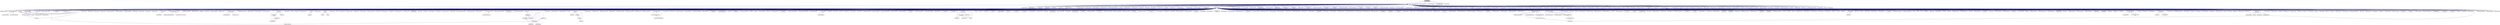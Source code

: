 digraph "wait_each.hpp"
{
  edge [fontname="Helvetica",fontsize="10",labelfontname="Helvetica",labelfontsize="10"];
  node [fontname="Helvetica",fontsize="10",shape=record];
  Node199 [label="wait_each.hpp",height=0.2,width=0.4,color="black", fillcolor="grey75", style="filled", fontcolor="black"];
  Node199 -> Node200 [dir="back",color="midnightblue",fontsize="10",style="solid",fontname="Helvetica"];
  Node200 [label="lcos.hpp",height=0.2,width=0.4,color="black", fillcolor="white", style="filled",URL="$d5/deb/lcos_8hpp.html"];
  Node200 -> Node201 [dir="back",color="midnightblue",fontsize="10",style="solid",fontname="Helvetica"];
  Node201 [label="allgather_and_gate.cpp",height=0.2,width=0.4,color="black", fillcolor="white", style="filled",URL="$d1/d56/allgather__and__gate_8cpp.html"];
  Node200 -> Node202 [dir="back",color="midnightblue",fontsize="10",style="solid",fontname="Helvetica"];
  Node202 [label="apex_balance.cpp",height=0.2,width=0.4,color="black", fillcolor="white", style="filled",URL="$d4/d8e/apex__balance_8cpp.html"];
  Node200 -> Node203 [dir="back",color="midnightblue",fontsize="10",style="solid",fontname="Helvetica"];
  Node203 [label="apex_policy_engine\l_active_thread_count.cpp",height=0.2,width=0.4,color="black", fillcolor="white", style="filled",URL="$d5/d01/apex__policy__engine__active__thread__count_8cpp.html"];
  Node200 -> Node204 [dir="back",color="midnightblue",fontsize="10",style="solid",fontname="Helvetica"];
  Node204 [label="apex_policy_engine\l_events.cpp",height=0.2,width=0.4,color="black", fillcolor="white", style="filled",URL="$df/d0f/apex__policy__engine__events_8cpp.html"];
  Node200 -> Node205 [dir="back",color="midnightblue",fontsize="10",style="solid",fontname="Helvetica"];
  Node205 [label="apex_policy_engine\l_periodic.cpp",height=0.2,width=0.4,color="black", fillcolor="white", style="filled",URL="$d5/d7b/apex__policy__engine__periodic_8cpp.html"];
  Node200 -> Node206 [dir="back",color="midnightblue",fontsize="10",style="solid",fontname="Helvetica"];
  Node206 [label="heartbeat.cpp",height=0.2,width=0.4,color="black", fillcolor="white", style="filled",URL="$d8/d98/heartbeat_8cpp.html"];
  Node200 -> Node207 [dir="back",color="midnightblue",fontsize="10",style="solid",fontname="Helvetica"];
  Node207 [label="hello_world_component.hpp",height=0.2,width=0.4,color="black", fillcolor="white", style="filled",URL="$df/df0/hello__world__component_8hpp.html"];
  Node207 -> Node208 [dir="back",color="midnightblue",fontsize="10",style="solid",fontname="Helvetica"];
  Node208 [label="hello_world_client.cpp",height=0.2,width=0.4,color="black", fillcolor="white", style="filled",URL="$d5/da6/hello__world__client_8cpp.html"];
  Node207 -> Node209 [dir="back",color="midnightblue",fontsize="10",style="solid",fontname="Helvetica"];
  Node209 [label="hello_world_component.cpp",height=0.2,width=0.4,color="black", fillcolor="white", style="filled",URL="$d8/daa/hello__world__component_8cpp.html"];
  Node200 -> Node210 [dir="back",color="midnightblue",fontsize="10",style="solid",fontname="Helvetica"];
  Node210 [label="row.hpp",height=0.2,width=0.4,color="black", fillcolor="white", style="filled",URL="$dc/d69/row_8hpp.html"];
  Node210 -> Node211 [dir="back",color="midnightblue",fontsize="10",style="solid",fontname="Helvetica"];
  Node211 [label="grid.hpp",height=0.2,width=0.4,color="red", fillcolor="white", style="filled",URL="$dc/d8a/grid_8hpp.html"];
  Node211 -> Node212 [dir="back",color="midnightblue",fontsize="10",style="solid",fontname="Helvetica"];
  Node212 [label="jacobi.cpp",height=0.2,width=0.4,color="black", fillcolor="white", style="filled",URL="$d2/d27/jacobi_8cpp.html"];
  Node211 -> Node213 [dir="back",color="midnightblue",fontsize="10",style="solid",fontname="Helvetica"];
  Node213 [label="solver.hpp",height=0.2,width=0.4,color="red", fillcolor="white", style="filled",URL="$db/d9a/server_2solver_8hpp.html"];
  Node213 -> Node215 [dir="back",color="midnightblue",fontsize="10",style="solid",fontname="Helvetica"];
  Node215 [label="solver.cpp",height=0.2,width=0.4,color="black", fillcolor="white", style="filled",URL="$d6/d94/solver_8cpp.html"];
  Node211 -> Node216 [dir="back",color="midnightblue",fontsize="10",style="solid",fontname="Helvetica"];
  Node216 [label="grid.cpp",height=0.2,width=0.4,color="black", fillcolor="white", style="filled",URL="$d6/d1b/jacobi__component_2grid_8cpp.html"];
  Node210 -> Node217 [dir="back",color="midnightblue",fontsize="10",style="solid",fontname="Helvetica"];
  Node217 [label="stencil_iterator.hpp",height=0.2,width=0.4,color="black", fillcolor="white", style="filled",URL="$dc/d5c/server_2stencil__iterator_8hpp.html"];
  Node217 -> Node213 [dir="back",color="midnightblue",fontsize="10",style="solid",fontname="Helvetica"];
  Node217 -> Node218 [dir="back",color="midnightblue",fontsize="10",style="solid",fontname="Helvetica"];
  Node218 [label="stencil_iterator.cpp",height=0.2,width=0.4,color="black", fillcolor="white", style="filled",URL="$d6/de1/server_2stencil__iterator_8cpp.html"];
  Node217 -> Node219 [dir="back",color="midnightblue",fontsize="10",style="solid",fontname="Helvetica"];
  Node219 [label="stencil_iterator.cpp",height=0.2,width=0.4,color="black", fillcolor="white", style="filled",URL="$d7/d71/stencil__iterator_8cpp.html"];
  Node210 -> Node216 [dir="back",color="midnightblue",fontsize="10",style="solid",fontname="Helvetica"];
  Node200 -> Node220 [dir="back",color="midnightblue",fontsize="10",style="solid",fontname="Helvetica"];
  Node220 [label="stencil_iterator.hpp",height=0.2,width=0.4,color="black", fillcolor="white", style="filled",URL="$d4/dc8/stencil__iterator_8hpp.html"];
  Node220 -> Node213 [dir="back",color="midnightblue",fontsize="10",style="solid",fontname="Helvetica"];
  Node220 -> Node217 [dir="back",color="midnightblue",fontsize="10",style="solid",fontname="Helvetica"];
  Node220 -> Node219 [dir="back",color="midnightblue",fontsize="10",style="solid",fontname="Helvetica"];
  Node200 -> Node217 [dir="back",color="midnightblue",fontsize="10",style="solid",fontname="Helvetica"];
  Node200 -> Node221 [dir="back",color="midnightblue",fontsize="10",style="solid",fontname="Helvetica"];
  Node221 [label="jacobi_hpx.cpp",height=0.2,width=0.4,color="black", fillcolor="white", style="filled",URL="$d8/d72/jacobi__hpx_8cpp.html"];
  Node200 -> Node222 [dir="back",color="midnightblue",fontsize="10",style="solid",fontname="Helvetica"];
  Node222 [label="jacobi_nonuniform_hpx.cpp",height=0.2,width=0.4,color="black", fillcolor="white", style="filled",URL="$de/d56/jacobi__nonuniform__hpx_8cpp.html"];
  Node200 -> Node223 [dir="back",color="midnightblue",fontsize="10",style="solid",fontname="Helvetica"];
  Node223 [label="enumerate_threads.cpp",height=0.2,width=0.4,color="black", fillcolor="white", style="filled",URL="$d3/dd4/enumerate__threads_8cpp.html"];
  Node200 -> Node224 [dir="back",color="midnightblue",fontsize="10",style="solid",fontname="Helvetica"];
  Node224 [label="fibonacci_await.cpp",height=0.2,width=0.4,color="black", fillcolor="white", style="filled",URL="$dc/d1c/fibonacci__await_8cpp.html"];
  Node200 -> Node225 [dir="back",color="midnightblue",fontsize="10",style="solid",fontname="Helvetica"];
  Node225 [label="fibonacci_dataflow.cpp",height=0.2,width=0.4,color="black", fillcolor="white", style="filled",URL="$df/d3d/fibonacci__dataflow_8cpp.html"];
  Node200 -> Node226 [dir="back",color="midnightblue",fontsize="10",style="solid",fontname="Helvetica"];
  Node226 [label="fibonacci_futures.cpp",height=0.2,width=0.4,color="black", fillcolor="white", style="filled",URL="$d6/de3/fibonacci__futures_8cpp.html"];
  Node200 -> Node227 [dir="back",color="midnightblue",fontsize="10",style="solid",fontname="Helvetica"];
  Node227 [label="fibonacci_futures_distributed.cpp",height=0.2,width=0.4,color="black", fillcolor="white", style="filled",URL="$d1/dc9/fibonacci__futures__distributed_8cpp.html"];
  Node200 -> Node228 [dir="back",color="midnightblue",fontsize="10",style="solid",fontname="Helvetica"];
  Node228 [label="fractals.cpp",height=0.2,width=0.4,color="black", fillcolor="white", style="filled",URL="$d8/d58/fractals_8cpp.html"];
  Node200 -> Node229 [dir="back",color="midnightblue",fontsize="10",style="solid",fontname="Helvetica"];
  Node229 [label="fractals_executor.cpp",height=0.2,width=0.4,color="black", fillcolor="white", style="filled",URL="$d9/da9/fractals__executor_8cpp.html"];
  Node200 -> Node230 [dir="back",color="midnightblue",fontsize="10",style="solid",fontname="Helvetica"];
  Node230 [label="fractals_struct.cpp",height=0.2,width=0.4,color="black", fillcolor="white", style="filled",URL="$d8/d2f/fractals__struct_8cpp.html"];
  Node200 -> Node231 [dir="back",color="midnightblue",fontsize="10",style="solid",fontname="Helvetica"];
  Node231 [label="hello_world.cpp",height=0.2,width=0.4,color="black", fillcolor="white", style="filled",URL="$d0/d67/hello__world_8cpp.html"];
  Node200 -> Node232 [dir="back",color="midnightblue",fontsize="10",style="solid",fontname="Helvetica"];
  Node232 [label="latch_local.cpp",height=0.2,width=0.4,color="black", fillcolor="white", style="filled",URL="$dd/dd3/latch__local_8cpp.html"];
  Node200 -> Node233 [dir="back",color="midnightblue",fontsize="10",style="solid",fontname="Helvetica"];
  Node233 [label="latch_remote.cpp",height=0.2,width=0.4,color="black", fillcolor="white", style="filled",URL="$df/d59/latch__remote_8cpp.html"];
  Node200 -> Node234 [dir="back",color="midnightblue",fontsize="10",style="solid",fontname="Helvetica"];
  Node234 [label="local_channel.cpp",height=0.2,width=0.4,color="black", fillcolor="white", style="filled",URL="$d0/d3e/local__channel_8cpp.html"];
  Node200 -> Node235 [dir="back",color="midnightblue",fontsize="10",style="solid",fontname="Helvetica"];
  Node235 [label="pingpong.cpp",height=0.2,width=0.4,color="black", fillcolor="white", style="filled",URL="$dd/d4d/pingpong_8cpp.html"];
  Node200 -> Node236 [dir="back",color="midnightblue",fontsize="10",style="solid",fontname="Helvetica"];
  Node236 [label="shared_mutex.cpp",height=0.2,width=0.4,color="black", fillcolor="white", style="filled",URL="$da/d0b/shared__mutex_8cpp.html"];
  Node200 -> Node237 [dir="back",color="midnightblue",fontsize="10",style="solid",fontname="Helvetica"];
  Node237 [label="wait_composition.cpp",height=0.2,width=0.4,color="black", fillcolor="white", style="filled",URL="$d6/d13/wait__composition_8cpp.html"];
  Node200 -> Node238 [dir="back",color="midnightblue",fontsize="10",style="solid",fontname="Helvetica"];
  Node238 [label="sheneos_compare.cpp",height=0.2,width=0.4,color="black", fillcolor="white", style="filled",URL="$dc/d11/sheneos__compare_8cpp.html"];
  Node200 -> Node239 [dir="back",color="midnightblue",fontsize="10",style="solid",fontname="Helvetica"];
  Node239 [label="spell_check_file.cpp",height=0.2,width=0.4,color="black", fillcolor="white", style="filled",URL="$df/df7/spell__check__file_8cpp.html"];
  Node200 -> Node240 [dir="back",color="midnightblue",fontsize="10",style="solid",fontname="Helvetica"];
  Node240 [label="spell_check_simple.cpp",height=0.2,width=0.4,color="black", fillcolor="white", style="filled",URL="$dd/d54/spell__check__simple_8cpp.html"];
  Node200 -> Node241 [dir="back",color="midnightblue",fontsize="10",style="solid",fontname="Helvetica"];
  Node241 [label="simple_central_tuplespace\l_client.cpp",height=0.2,width=0.4,color="black", fillcolor="white", style="filled",URL="$d1/d7b/simple__central__tuplespace__client_8cpp.html"];
  Node200 -> Node242 [dir="back",color="midnightblue",fontsize="10",style="solid",fontname="Helvetica"];
  Node242 [label="hpx.hpp",height=0.2,width=0.4,color="red", fillcolor="white", style="filled",URL="$d0/daa/hpx_8hpp.html"];
  Node242 -> Node243 [dir="back",color="midnightblue",fontsize="10",style="solid",fontname="Helvetica"];
  Node243 [label="1d_stencil_1.cpp",height=0.2,width=0.4,color="black", fillcolor="white", style="filled",URL="$d2/db1/1d__stencil__1_8cpp.html"];
  Node242 -> Node244 [dir="back",color="midnightblue",fontsize="10",style="solid",fontname="Helvetica"];
  Node244 [label="1d_stencil_2.cpp",height=0.2,width=0.4,color="black", fillcolor="white", style="filled",URL="$d3/dd1/1d__stencil__2_8cpp.html"];
  Node242 -> Node245 [dir="back",color="midnightblue",fontsize="10",style="solid",fontname="Helvetica"];
  Node245 [label="1d_stencil_3.cpp",height=0.2,width=0.4,color="black", fillcolor="white", style="filled",URL="$db/d19/1d__stencil__3_8cpp.html"];
  Node242 -> Node246 [dir="back",color="midnightblue",fontsize="10",style="solid",fontname="Helvetica"];
  Node246 [label="1d_stencil_4.cpp",height=0.2,width=0.4,color="black", fillcolor="white", style="filled",URL="$d1/d7d/1d__stencil__4_8cpp.html"];
  Node242 -> Node247 [dir="back",color="midnightblue",fontsize="10",style="solid",fontname="Helvetica"];
  Node247 [label="1d_stencil_4_parallel.cpp",height=0.2,width=0.4,color="black", fillcolor="white", style="filled",URL="$d6/d05/1d__stencil__4__parallel_8cpp.html"];
  Node242 -> Node248 [dir="back",color="midnightblue",fontsize="10",style="solid",fontname="Helvetica"];
  Node248 [label="1d_stencil_4_repart.cpp",height=0.2,width=0.4,color="black", fillcolor="white", style="filled",URL="$d0/d6b/1d__stencil__4__repart_8cpp.html"];
  Node242 -> Node249 [dir="back",color="midnightblue",fontsize="10",style="solid",fontname="Helvetica"];
  Node249 [label="1d_stencil_4_throttle.cpp",height=0.2,width=0.4,color="black", fillcolor="white", style="filled",URL="$d6/de5/1d__stencil__4__throttle_8cpp.html"];
  Node242 -> Node250 [dir="back",color="midnightblue",fontsize="10",style="solid",fontname="Helvetica"];
  Node250 [label="1d_stencil_5.cpp",height=0.2,width=0.4,color="black", fillcolor="white", style="filled",URL="$d7/d2a/1d__stencil__5_8cpp.html"];
  Node242 -> Node251 [dir="back",color="midnightblue",fontsize="10",style="solid",fontname="Helvetica"];
  Node251 [label="1d_stencil_6.cpp",height=0.2,width=0.4,color="black", fillcolor="white", style="filled",URL="$db/de7/1d__stencil__6_8cpp.html"];
  Node242 -> Node252 [dir="back",color="midnightblue",fontsize="10",style="solid",fontname="Helvetica"];
  Node252 [label="1d_stencil_7.cpp",height=0.2,width=0.4,color="black", fillcolor="white", style="filled",URL="$d4/d5a/1d__stencil__7_8cpp.html"];
  Node242 -> Node253 [dir="back",color="midnightblue",fontsize="10",style="solid",fontname="Helvetica"];
  Node253 [label="1d_stencil_8.cpp",height=0.2,width=0.4,color="black", fillcolor="white", style="filled",URL="$df/de0/1d__stencil__8_8cpp.html"];
  Node242 -> Node254 [dir="back",color="midnightblue",fontsize="10",style="solid",fontname="Helvetica"];
  Node254 [label="accumulator.cpp",height=0.2,width=0.4,color="black", fillcolor="white", style="filled",URL="$d1/d81/accumulator_8cpp.html"];
  Node242 -> Node255 [dir="back",color="midnightblue",fontsize="10",style="solid",fontname="Helvetica"];
  Node255 [label="accumulator.hpp",height=0.2,width=0.4,color="red", fillcolor="white", style="filled",URL="$d4/d9d/server_2accumulator_8hpp.html"];
  Node255 -> Node254 [dir="back",color="midnightblue",fontsize="10",style="solid",fontname="Helvetica"];
  Node242 -> Node258 [dir="back",color="midnightblue",fontsize="10",style="solid",fontname="Helvetica"];
  Node258 [label="template_function_accumulator.hpp",height=0.2,width=0.4,color="black", fillcolor="white", style="filled",URL="$d7/da6/server_2template__function__accumulator_8hpp.html"];
  Node258 -> Node259 [dir="back",color="midnightblue",fontsize="10",style="solid",fontname="Helvetica"];
  Node259 [label="template_function_accumulator.cpp",height=0.2,width=0.4,color="black", fillcolor="white", style="filled",URL="$d5/d02/template__function__accumulator_8cpp.html"];
  Node258 -> Node260 [dir="back",color="midnightblue",fontsize="10",style="solid",fontname="Helvetica"];
  Node260 [label="template_function_accumulator.hpp",height=0.2,width=0.4,color="red", fillcolor="white", style="filled",URL="$d3/de9/template__function__accumulator_8hpp.html"];
  Node242 -> Node262 [dir="back",color="midnightblue",fontsize="10",style="solid",fontname="Helvetica"];
  Node262 [label="template_accumulator.cpp",height=0.2,width=0.4,color="black", fillcolor="white", style="filled",URL="$d0/d4a/template__accumulator_8cpp.html"];
  Node242 -> Node259 [dir="back",color="midnightblue",fontsize="10",style="solid",fontname="Helvetica"];
  Node242 -> Node260 [dir="back",color="midnightblue",fontsize="10",style="solid",fontname="Helvetica"];
  Node242 -> Node263 [dir="back",color="midnightblue",fontsize="10",style="solid",fontname="Helvetica"];
  Node263 [label="allgather_module.cpp",height=0.2,width=0.4,color="black", fillcolor="white", style="filled",URL="$df/de4/allgather__module_8cpp.html"];
  Node242 -> Node264 [dir="back",color="midnightblue",fontsize="10",style="solid",fontname="Helvetica"];
  Node264 [label="allgather.cpp",height=0.2,width=0.4,color="black", fillcolor="white", style="filled",URL="$d7/d06/allgather_8cpp.html"];
  Node242 -> Node201 [dir="back",color="midnightblue",fontsize="10",style="solid",fontname="Helvetica"];
  Node242 -> Node265 [dir="back",color="midnightblue",fontsize="10",style="solid",fontname="Helvetica"];
  Node265 [label="ag_client.cpp",height=0.2,width=0.4,color="black", fillcolor="white", style="filled",URL="$d4/d5d/ag__client_8cpp.html"];
  Node242 -> Node266 [dir="back",color="midnightblue",fontsize="10",style="solid",fontname="Helvetica"];
  Node266 [label="hpx_thread_phase.cpp",height=0.2,width=0.4,color="black", fillcolor="white", style="filled",URL="$d5/dca/hpx__thread__phase_8cpp.html"];
  Node242 -> Node267 [dir="back",color="midnightblue",fontsize="10",style="solid",fontname="Helvetica"];
  Node267 [label="os_thread_num.cpp",height=0.2,width=0.4,color="black", fillcolor="white", style="filled",URL="$d2/dfb/os__thread__num_8cpp.html"];
  Node242 -> Node268 [dir="back",color="midnightblue",fontsize="10",style="solid",fontname="Helvetica"];
  Node268 [label="cancelable_action.cpp",height=0.2,width=0.4,color="black", fillcolor="white", style="filled",URL="$d5/d0c/cancelable__action_8cpp.html"];
  Node242 -> Node269 [dir="back",color="midnightblue",fontsize="10",style="solid",fontname="Helvetica"];
  Node269 [label="cancelable_action.hpp",height=0.2,width=0.4,color="black", fillcolor="white", style="filled",URL="$d5/d4d/server_2cancelable__action_8hpp.html"];
  Node269 -> Node268 [dir="back",color="midnightblue",fontsize="10",style="solid",fontname="Helvetica"];
  Node269 -> Node270 [dir="back",color="midnightblue",fontsize="10",style="solid",fontname="Helvetica"];
  Node270 [label="cancelable_action.hpp",height=0.2,width=0.4,color="red", fillcolor="white", style="filled",URL="$d0/da3/stubs_2cancelable__action_8hpp.html"];
  Node242 -> Node270 [dir="back",color="midnightblue",fontsize="10",style="solid",fontname="Helvetica"];
  Node242 -> Node272 [dir="back",color="midnightblue",fontsize="10",style="solid",fontname="Helvetica"];
  Node272 [label="cancelable_action_client.cpp",height=0.2,width=0.4,color="black", fillcolor="white", style="filled",URL="$d1/db8/cancelable__action__client_8cpp.html"];
  Node242 -> Node273 [dir="back",color="midnightblue",fontsize="10",style="solid",fontname="Helvetica"];
  Node273 [label="cublas_matmul.cpp",height=0.2,width=0.4,color="black", fillcolor="white", style="filled",URL="$dd/d84/cublas__matmul_8cpp.html"];
  Node242 -> Node274 [dir="back",color="midnightblue",fontsize="10",style="solid",fontname="Helvetica"];
  Node274 [label="win_perf_counters.cpp",height=0.2,width=0.4,color="black", fillcolor="white", style="filled",URL="$d8/d11/win__perf__counters_8cpp.html"];
  Node242 -> Node275 [dir="back",color="midnightblue",fontsize="10",style="solid",fontname="Helvetica"];
  Node275 [label="win_perf_counters.hpp",height=0.2,width=0.4,color="black", fillcolor="white", style="filled",URL="$d5/da7/win__perf__counters_8hpp.html"];
  Node242 -> Node207 [dir="back",color="midnightblue",fontsize="10",style="solid",fontname="Helvetica"];
  Node242 -> Node276 [dir="back",color="midnightblue",fontsize="10",style="solid",fontname="Helvetica"];
  Node276 [label="interpolate1d.cpp",height=0.2,width=0.4,color="black", fillcolor="white", style="filled",URL="$d0/d05/interpolate1d_8cpp.html"];
  Node242 -> Node277 [dir="back",color="midnightblue",fontsize="10",style="solid",fontname="Helvetica"];
  Node277 [label="partition.hpp",height=0.2,width=0.4,color="black", fillcolor="white", style="filled",URL="$d0/d7a/examples_2interpolate1d_2interpolate1d_2partition_8hpp.html"];
  Node277 -> Node276 [dir="back",color="midnightblue",fontsize="10",style="solid",fontname="Helvetica"];
  Node277 -> Node278 [dir="back",color="midnightblue",fontsize="10",style="solid",fontname="Helvetica"];
  Node278 [label="interpolate1d.hpp",height=0.2,width=0.4,color="red", fillcolor="white", style="filled",URL="$d4/dc7/interpolate1d_8hpp.html"];
  Node278 -> Node276 [dir="back",color="midnightblue",fontsize="10",style="solid",fontname="Helvetica"];
  Node242 -> Node280 [dir="back",color="midnightblue",fontsize="10",style="solid",fontname="Helvetica"];
  Node280 [label="partition.hpp",height=0.2,width=0.4,color="black", fillcolor="white", style="filled",URL="$d0/dff/examples_2interpolate1d_2interpolate1d_2server_2partition_8hpp.html"];
  Node280 -> Node277 [dir="back",color="midnightblue",fontsize="10",style="solid",fontname="Helvetica"];
  Node280 -> Node281 [dir="back",color="midnightblue",fontsize="10",style="solid",fontname="Helvetica"];
  Node281 [label="partition.cpp",height=0.2,width=0.4,color="black", fillcolor="white", style="filled",URL="$d0/d4f/examples_2interpolate1d_2interpolate1d_2server_2partition_8cpp.html"];
  Node242 -> Node278 [dir="back",color="midnightblue",fontsize="10",style="solid",fontname="Helvetica"];
  Node242 -> Node282 [dir="back",color="midnightblue",fontsize="10",style="solid",fontname="Helvetica"];
  Node282 [label="read_values.cpp",height=0.2,width=0.4,color="black", fillcolor="white", style="filled",URL="$d0/d8c/interpolate1d_2interpolate1d_2read__values_8cpp.html"];
  Node242 -> Node281 [dir="back",color="midnightblue",fontsize="10",style="solid",fontname="Helvetica"];
  Node242 -> Node212 [dir="back",color="midnightblue",fontsize="10",style="solid",fontname="Helvetica"];
  Node242 -> Node216 [dir="back",color="midnightblue",fontsize="10",style="solid",fontname="Helvetica"];
  Node242 -> Node283 [dir="back",color="midnightblue",fontsize="10",style="solid",fontname="Helvetica"];
  Node283 [label="row.cpp",height=0.2,width=0.4,color="black", fillcolor="white", style="filled",URL="$d3/d86/server_2row_8cpp.html"];
  Node242 -> Node215 [dir="back",color="midnightblue",fontsize="10",style="solid",fontname="Helvetica"];
  Node242 -> Node218 [dir="back",color="midnightblue",fontsize="10",style="solid",fontname="Helvetica"];
  Node242 -> Node219 [dir="back",color="midnightblue",fontsize="10",style="solid",fontname="Helvetica"];
  Node242 -> Node284 [dir="back",color="midnightblue",fontsize="10",style="solid",fontname="Helvetica"];
  Node284 [label="jacobi.cpp",height=0.2,width=0.4,color="black", fillcolor="white", style="filled",URL="$d3/d44/smp_2jacobi_8cpp.html"];
  Node242 -> Node221 [dir="back",color="midnightblue",fontsize="10",style="solid",fontname="Helvetica"];
  Node242 -> Node285 [dir="back",color="midnightblue",fontsize="10",style="solid",fontname="Helvetica"];
  Node285 [label="jacobi_nonuniform.cpp",height=0.2,width=0.4,color="black", fillcolor="white", style="filled",URL="$dd/ddc/jacobi__nonuniform_8cpp.html"];
  Node242 -> Node222 [dir="back",color="midnightblue",fontsize="10",style="solid",fontname="Helvetica"];
  Node242 -> Node286 [dir="back",color="midnightblue",fontsize="10",style="solid",fontname="Helvetica"];
  Node286 [label="nqueen.cpp",height=0.2,width=0.4,color="black", fillcolor="white", style="filled",URL="$db/dca/nqueen_8cpp.html"];
  Node242 -> Node287 [dir="back",color="midnightblue",fontsize="10",style="solid",fontname="Helvetica"];
  Node287 [label="nqueen.hpp",height=0.2,width=0.4,color="red", fillcolor="white", style="filled",URL="$de/d58/server_2nqueen_8hpp.html"];
  Node287 -> Node286 [dir="back",color="midnightblue",fontsize="10",style="solid",fontname="Helvetica"];
  Node242 -> Node290 [dir="back",color="midnightblue",fontsize="10",style="solid",fontname="Helvetica"];
  Node290 [label="nqueen_client.cpp",height=0.2,width=0.4,color="black", fillcolor="white", style="filled",URL="$d3/d5e/nqueen__client_8cpp.html"];
  Node242 -> Node291 [dir="back",color="midnightblue",fontsize="10",style="solid",fontname="Helvetica"];
  Node291 [label="sine.cpp",height=0.2,width=0.4,color="black", fillcolor="white", style="filled",URL="$d3/d0d/server_2sine_8cpp.html"];
  Node242 -> Node292 [dir="back",color="midnightblue",fontsize="10",style="solid",fontname="Helvetica"];
  Node292 [label="sine.hpp",height=0.2,width=0.4,color="black", fillcolor="white", style="filled",URL="$d8/dac/sine_8hpp.html"];
  Node292 -> Node291 [dir="back",color="midnightblue",fontsize="10",style="solid",fontname="Helvetica"];
  Node292 -> Node293 [dir="back",color="midnightblue",fontsize="10",style="solid",fontname="Helvetica"];
  Node293 [label="sine.cpp",height=0.2,width=0.4,color="black", fillcolor="white", style="filled",URL="$d5/dd8/sine_8cpp.html"];
  Node242 -> Node293 [dir="back",color="midnightblue",fontsize="10",style="solid",fontname="Helvetica"];
  Node242 -> Node294 [dir="back",color="midnightblue",fontsize="10",style="solid",fontname="Helvetica"];
  Node294 [label="sine_client.cpp",height=0.2,width=0.4,color="black", fillcolor="white", style="filled",URL="$db/d62/sine__client_8cpp.html"];
  Node242 -> Node295 [dir="back",color="midnightblue",fontsize="10",style="solid",fontname="Helvetica"];
  Node295 [label="qt.cpp",height=0.2,width=0.4,color="black", fillcolor="white", style="filled",URL="$df/d90/qt_8cpp.html"];
  Node242 -> Node296 [dir="back",color="midnightblue",fontsize="10",style="solid",fontname="Helvetica"];
  Node296 [label="queue_client.cpp",height=0.2,width=0.4,color="black", fillcolor="white", style="filled",URL="$d7/d96/queue__client_8cpp.html"];
  Node242 -> Node297 [dir="back",color="midnightblue",fontsize="10",style="solid",fontname="Helvetica"];
  Node297 [label="customize_async.cpp",height=0.2,width=0.4,color="black", fillcolor="white", style="filled",URL="$d0/d82/customize__async_8cpp.html"];
  Node242 -> Node298 [dir="back",color="midnightblue",fontsize="10",style="solid",fontname="Helvetica"];
  Node298 [label="data_actions.cpp",height=0.2,width=0.4,color="black", fillcolor="white", style="filled",URL="$dc/d68/data__actions_8cpp.html"];
  Node242 -> Node299 [dir="back",color="midnightblue",fontsize="10",style="solid",fontname="Helvetica"];
  Node299 [label="error_handling.cpp",height=0.2,width=0.4,color="black", fillcolor="white", style="filled",URL="$d9/d96/error__handling_8cpp.html"];
  Node242 -> Node300 [dir="back",color="midnightblue",fontsize="10",style="solid",fontname="Helvetica"];
  Node300 [label="event_synchronization.cpp",height=0.2,width=0.4,color="black", fillcolor="white", style="filled",URL="$d0/d35/event__synchronization_8cpp.html"];
  Node242 -> Node301 [dir="back",color="midnightblue",fontsize="10",style="solid",fontname="Helvetica"];
  Node301 [label="factorial.cpp",height=0.2,width=0.4,color="black", fillcolor="white", style="filled",URL="$d9/d00/factorial_8cpp.html"];
  Node242 -> Node302 [dir="back",color="midnightblue",fontsize="10",style="solid",fontname="Helvetica"];
  Node302 [label="file_serialization.cpp",height=0.2,width=0.4,color="black", fillcolor="white", style="filled",URL="$de/d58/file__serialization_8cpp.html"];
  Node242 -> Node303 [dir="back",color="midnightblue",fontsize="10",style="solid",fontname="Helvetica"];
  Node303 [label="init_globally.cpp",height=0.2,width=0.4,color="black", fillcolor="white", style="filled",URL="$d6/dad/init__globally_8cpp.html"];
  Node242 -> Node304 [dir="back",color="midnightblue",fontsize="10",style="solid",fontname="Helvetica"];
  Node304 [label="interest_calculator.cpp",height=0.2,width=0.4,color="black", fillcolor="white", style="filled",URL="$d2/d86/interest__calculator_8cpp.html"];
  Node242 -> Node305 [dir="back",color="midnightblue",fontsize="10",style="solid",fontname="Helvetica"];
  Node305 [label="non_atomic_rma.cpp",height=0.2,width=0.4,color="black", fillcolor="white", style="filled",URL="$d7/d8b/non__atomic__rma_8cpp.html"];
  Node242 -> Node306 [dir="back",color="midnightblue",fontsize="10",style="solid",fontname="Helvetica"];
  Node306 [label="partitioned_vector\l_spmd_foreach.cpp",height=0.2,width=0.4,color="black", fillcolor="white", style="filled",URL="$db/d7c/partitioned__vector__spmd__foreach_8cpp.html"];
  Node242 -> Node307 [dir="back",color="midnightblue",fontsize="10",style="solid",fontname="Helvetica"];
  Node307 [label="pipeline1.cpp",height=0.2,width=0.4,color="black", fillcolor="white", style="filled",URL="$d5/d77/pipeline1_8cpp.html"];
  Node242 -> Node308 [dir="back",color="midnightblue",fontsize="10",style="solid",fontname="Helvetica"];
  Node308 [label="quicksort.cpp",height=0.2,width=0.4,color="black", fillcolor="white", style="filled",URL="$d3/d1e/quicksort_8cpp.html"];
  Node242 -> Node309 [dir="back",color="midnightblue",fontsize="10",style="solid",fontname="Helvetica"];
  Node309 [label="receive_buffer.cpp",height=0.2,width=0.4,color="black", fillcolor="white", style="filled",URL="$d7/d10/receive__buffer_8cpp.html"];
  Node242 -> Node310 [dir="back",color="midnightblue",fontsize="10",style="solid",fontname="Helvetica"];
  Node310 [label="safe_object.cpp",height=0.2,width=0.4,color="black", fillcolor="white", style="filled",URL="$dd/d52/safe__object_8cpp.html"];
  Node242 -> Node311 [dir="back",color="midnightblue",fontsize="10",style="solid",fontname="Helvetica"];
  Node311 [label="sort_by_key_demo.cpp",height=0.2,width=0.4,color="black", fillcolor="white", style="filled",URL="$da/d20/sort__by__key__demo_8cpp.html"];
  Node242 -> Node312 [dir="back",color="midnightblue",fontsize="10",style="solid",fontname="Helvetica"];
  Node312 [label="timed_wake.cpp",height=0.2,width=0.4,color="black", fillcolor="white", style="filled",URL="$d8/df9/timed__wake_8cpp.html"];
  Node242 -> Node313 [dir="back",color="midnightblue",fontsize="10",style="solid",fontname="Helvetica"];
  Node313 [label="vector_counting_dotproduct.cpp",height=0.2,width=0.4,color="black", fillcolor="white", style="filled",URL="$df/de9/vector__counting__dotproduct_8cpp.html"];
  Node242 -> Node314 [dir="back",color="midnightblue",fontsize="10",style="solid",fontname="Helvetica"];
  Node314 [label="vector_zip_dotproduct.cpp",height=0.2,width=0.4,color="black", fillcolor="white", style="filled",URL="$dc/d18/vector__zip__dotproduct_8cpp.html"];
  Node242 -> Node315 [dir="back",color="midnightblue",fontsize="10",style="solid",fontname="Helvetica"];
  Node315 [label="zerocopy_rdma.cpp",height=0.2,width=0.4,color="black", fillcolor="white", style="filled",URL="$d1/dad/zerocopy__rdma_8cpp.html"];
  Node242 -> Node316 [dir="back",color="midnightblue",fontsize="10",style="solid",fontname="Helvetica"];
  Node316 [label="random_mem_access.cpp",height=0.2,width=0.4,color="black", fillcolor="white", style="filled",URL="$d1/d51/random__mem__access_8cpp.html"];
  Node242 -> Node317 [dir="back",color="midnightblue",fontsize="10",style="solid",fontname="Helvetica"];
  Node317 [label="random_mem_access.hpp",height=0.2,width=0.4,color="red", fillcolor="white", style="filled",URL="$d0/d19/server_2random__mem__access_8hpp.html"];
  Node317 -> Node316 [dir="back",color="midnightblue",fontsize="10",style="solid",fontname="Helvetica"];
  Node242 -> Node320 [dir="back",color="midnightblue",fontsize="10",style="solid",fontname="Helvetica"];
  Node320 [label="random_mem_access_client.cpp",height=0.2,width=0.4,color="black", fillcolor="white", style="filled",URL="$df/d1b/random__mem__access__client_8cpp.html"];
  Node242 -> Node321 [dir="back",color="midnightblue",fontsize="10",style="solid",fontname="Helvetica"];
  Node321 [label="oversubscribing_resource\l_partitioner.cpp",height=0.2,width=0.4,color="black", fillcolor="white", style="filled",URL="$dd/dee/oversubscribing__resource__partitioner_8cpp.html"];
  Node242 -> Node322 [dir="back",color="midnightblue",fontsize="10",style="solid",fontname="Helvetica"];
  Node322 [label="simple_resource_partitioner.cpp",height=0.2,width=0.4,color="black", fillcolor="white", style="filled",URL="$d5/df9/simple__resource__partitioner_8cpp.html"];
  Node242 -> Node323 [dir="back",color="midnightblue",fontsize="10",style="solid",fontname="Helvetica"];
  Node323 [label="dimension.hpp",height=0.2,width=0.4,color="red", fillcolor="white", style="filled",URL="$d6/d39/sheneos_2sheneos_2dimension_8hpp.html"];
  Node323 -> Node329 [dir="back",color="midnightblue",fontsize="10",style="solid",fontname="Helvetica"];
  Node329 [label="partition3d.hpp",height=0.2,width=0.4,color="black", fillcolor="white", style="filled",URL="$dd/dbf/server_2partition3d_8hpp.html"];
  Node329 -> Node330 [dir="back",color="midnightblue",fontsize="10",style="solid",fontname="Helvetica"];
  Node330 [label="partition3d.hpp",height=0.2,width=0.4,color="black", fillcolor="white", style="filled",URL="$d1/d50/partition3d_8hpp.html"];
  Node330 -> Node326 [dir="back",color="midnightblue",fontsize="10",style="solid",fontname="Helvetica"];
  Node326 [label="interpolator.cpp",height=0.2,width=0.4,color="black", fillcolor="white", style="filled",URL="$d5/d02/interpolator_8cpp.html"];
  Node330 -> Node331 [dir="back",color="midnightblue",fontsize="10",style="solid",fontname="Helvetica"];
  Node331 [label="interpolator.hpp",height=0.2,width=0.4,color="red", fillcolor="white", style="filled",URL="$dc/d3b/interpolator_8hpp.html"];
  Node331 -> Node326 [dir="back",color="midnightblue",fontsize="10",style="solid",fontname="Helvetica"];
  Node331 -> Node238 [dir="back",color="midnightblue",fontsize="10",style="solid",fontname="Helvetica"];
  Node331 -> Node333 [dir="back",color="midnightblue",fontsize="10",style="solid",fontname="Helvetica"];
  Node333 [label="sheneos_test.cpp",height=0.2,width=0.4,color="black", fillcolor="white", style="filled",URL="$d4/d6e/sheneos__test_8cpp.html"];
  Node329 -> Node328 [dir="back",color="midnightblue",fontsize="10",style="solid",fontname="Helvetica"];
  Node328 [label="partition3d.cpp",height=0.2,width=0.4,color="black", fillcolor="white", style="filled",URL="$de/d70/partition3d_8cpp.html"];
  Node242 -> Node326 [dir="back",color="midnightblue",fontsize="10",style="solid",fontname="Helvetica"];
  Node242 -> Node330 [dir="back",color="midnightblue",fontsize="10",style="solid",fontname="Helvetica"];
  Node242 -> Node329 [dir="back",color="midnightblue",fontsize="10",style="solid",fontname="Helvetica"];
  Node242 -> Node331 [dir="back",color="midnightblue",fontsize="10",style="solid",fontname="Helvetica"];
  Node242 -> Node334 [dir="back",color="midnightblue",fontsize="10",style="solid",fontname="Helvetica"];
  Node334 [label="configuration.hpp",height=0.2,width=0.4,color="red", fillcolor="white", style="filled",URL="$dc/d0a/configuration_8hpp.html"];
  Node334 -> Node331 [dir="back",color="midnightblue",fontsize="10",style="solid",fontname="Helvetica"];
  Node242 -> Node327 [dir="back",color="midnightblue",fontsize="10",style="solid",fontname="Helvetica"];
  Node327 [label="read_values.cpp",height=0.2,width=0.4,color="black", fillcolor="white", style="filled",URL="$d7/da4/sheneos_2sheneos_2read__values_8cpp.html"];
  Node242 -> Node328 [dir="back",color="midnightblue",fontsize="10",style="solid",fontname="Helvetica"];
  Node242 -> Node333 [dir="back",color="midnightblue",fontsize="10",style="solid",fontname="Helvetica"];
  Node242 -> Node336 [dir="back",color="midnightblue",fontsize="10",style="solid",fontname="Helvetica"];
  Node336 [label="startup_shutdown.cpp",height=0.2,width=0.4,color="black", fillcolor="white", style="filled",URL="$d3/dfc/server_2startup__shutdown_8cpp.html"];
  Node242 -> Node337 [dir="back",color="midnightblue",fontsize="10",style="solid",fontname="Helvetica"];
  Node337 [label="startup_shutdown.cpp",height=0.2,width=0.4,color="black", fillcolor="white", style="filled",URL="$d0/ddb/startup__shutdown_8cpp.html"];
  Node242 -> Node338 [dir="back",color="midnightblue",fontsize="10",style="solid",fontname="Helvetica"];
  Node338 [label="spin.cpp",height=0.2,width=0.4,color="black", fillcolor="white", style="filled",URL="$d7/df2/spin_8cpp.html"];
  Node242 -> Node339 [dir="back",color="midnightblue",fontsize="10",style="solid",fontname="Helvetica"];
  Node339 [label="throttle.cpp",height=0.2,width=0.4,color="black", fillcolor="white", style="filled",URL="$de/d56/server_2throttle_8cpp.html"];
  Node242 -> Node340 [dir="back",color="midnightblue",fontsize="10",style="solid",fontname="Helvetica"];
  Node340 [label="throttle.hpp",height=0.2,width=0.4,color="black", fillcolor="white", style="filled",URL="$db/dc9/server_2throttle_8hpp.html"];
  Node340 -> Node339 [dir="back",color="midnightblue",fontsize="10",style="solid",fontname="Helvetica"];
  Node340 -> Node341 [dir="back",color="midnightblue",fontsize="10",style="solid",fontname="Helvetica"];
  Node341 [label="throttle.hpp",height=0.2,width=0.4,color="black", fillcolor="white", style="filled",URL="$d5/dec/stubs_2throttle_8hpp.html"];
  Node341 -> Node342 [dir="back",color="midnightblue",fontsize="10",style="solid",fontname="Helvetica"];
  Node342 [label="throttle.hpp",height=0.2,width=0.4,color="red", fillcolor="white", style="filled",URL="$d2/d2e/throttle_8hpp.html"];
  Node342 -> Node343 [dir="back",color="midnightblue",fontsize="10",style="solid",fontname="Helvetica"];
  Node343 [label="throttle.cpp",height=0.2,width=0.4,color="black", fillcolor="white", style="filled",URL="$db/d02/throttle_8cpp.html"];
  Node242 -> Node341 [dir="back",color="midnightblue",fontsize="10",style="solid",fontname="Helvetica"];
  Node242 -> Node343 [dir="back",color="midnightblue",fontsize="10",style="solid",fontname="Helvetica"];
  Node242 -> Node342 [dir="back",color="midnightblue",fontsize="10",style="solid",fontname="Helvetica"];
  Node242 -> Node345 [dir="back",color="midnightblue",fontsize="10",style="solid",fontname="Helvetica"];
  Node345 [label="transpose_await.cpp",height=0.2,width=0.4,color="black", fillcolor="white", style="filled",URL="$de/d68/transpose__await_8cpp.html"];
  Node242 -> Node346 [dir="back",color="midnightblue",fontsize="10",style="solid",fontname="Helvetica"];
  Node346 [label="transpose_block.cpp",height=0.2,width=0.4,color="black", fillcolor="white", style="filled",URL="$d0/de1/transpose__block_8cpp.html"];
  Node242 -> Node347 [dir="back",color="midnightblue",fontsize="10",style="solid",fontname="Helvetica"];
  Node347 [label="transpose_block_numa.cpp",height=0.2,width=0.4,color="black", fillcolor="white", style="filled",URL="$dd/d3b/transpose__block__numa_8cpp.html"];
  Node242 -> Node348 [dir="back",color="midnightblue",fontsize="10",style="solid",fontname="Helvetica"];
  Node348 [label="transpose_serial.cpp",height=0.2,width=0.4,color="black", fillcolor="white", style="filled",URL="$db/d74/transpose__serial_8cpp.html"];
  Node242 -> Node349 [dir="back",color="midnightblue",fontsize="10",style="solid",fontname="Helvetica"];
  Node349 [label="transpose_serial_block.cpp",height=0.2,width=0.4,color="black", fillcolor="white", style="filled",URL="$d8/daa/transpose__serial__block_8cpp.html"];
  Node242 -> Node350 [dir="back",color="midnightblue",fontsize="10",style="solid",fontname="Helvetica"];
  Node350 [label="transpose_serial_vector.cpp",height=0.2,width=0.4,color="black", fillcolor="white", style="filled",URL="$d4/d04/transpose__serial__vector_8cpp.html"];
  Node242 -> Node351 [dir="back",color="midnightblue",fontsize="10",style="solid",fontname="Helvetica"];
  Node351 [label="transpose_smp.cpp",height=0.2,width=0.4,color="black", fillcolor="white", style="filled",URL="$d2/d99/transpose__smp_8cpp.html"];
  Node242 -> Node352 [dir="back",color="midnightblue",fontsize="10",style="solid",fontname="Helvetica"];
  Node352 [label="transpose_smp_block.cpp",height=0.2,width=0.4,color="black", fillcolor="white", style="filled",URL="$da/d4d/transpose__smp__block_8cpp.html"];
  Node242 -> Node353 [dir="back",color="midnightblue",fontsize="10",style="solid",fontname="Helvetica"];
  Node353 [label="simple_central_tuplespace.hpp",height=0.2,width=0.4,color="red", fillcolor="white", style="filled",URL="$db/d69/server_2simple__central__tuplespace_8hpp.html"];
  Node353 -> Node354 [dir="back",color="midnightblue",fontsize="10",style="solid",fontname="Helvetica"];
  Node354 [label="simple_central_tuplespace.cpp",height=0.2,width=0.4,color="black", fillcolor="white", style="filled",URL="$d3/dec/simple__central__tuplespace_8cpp.html"];
  Node242 -> Node357 [dir="back",color="midnightblue",fontsize="10",style="solid",fontname="Helvetica"];
  Node357 [label="tuples_warehouse.hpp",height=0.2,width=0.4,color="black", fillcolor="white", style="filled",URL="$da/de6/tuples__warehouse_8hpp.html"];
  Node357 -> Node353 [dir="back",color="midnightblue",fontsize="10",style="solid",fontname="Helvetica"];
  Node242 -> Node354 [dir="back",color="midnightblue",fontsize="10",style="solid",fontname="Helvetica"];
  Node242 -> Node358 [dir="back",color="midnightblue",fontsize="10",style="solid",fontname="Helvetica"];
  Node358 [label="hpx_runtime.cpp",height=0.2,width=0.4,color="black", fillcolor="white", style="filled",URL="$d7/d1e/hpx__runtime_8cpp.html"];
  Node242 -> Node359 [dir="back",color="midnightblue",fontsize="10",style="solid",fontname="Helvetica"];
  Node359 [label="synchronize.cpp",height=0.2,width=0.4,color="black", fillcolor="white", style="filled",URL="$da/da2/synchronize_8cpp.html"];
  Node242 -> Node360 [dir="back",color="midnightblue",fontsize="10",style="solid",fontname="Helvetica"];
  Node360 [label="agas_cache_timings.cpp",height=0.2,width=0.4,color="black", fillcolor="white", style="filled",URL="$dd/d37/agas__cache__timings_8cpp.html"];
  Node242 -> Node361 [dir="back",color="midnightblue",fontsize="10",style="solid",fontname="Helvetica"];
  Node361 [label="async_overheads.cpp",height=0.2,width=0.4,color="black", fillcolor="white", style="filled",URL="$de/da6/async__overheads_8cpp.html"];
  Node242 -> Node362 [dir="back",color="midnightblue",fontsize="10",style="solid",fontname="Helvetica"];
  Node362 [label="coroutines_call_overhead.cpp",height=0.2,width=0.4,color="black", fillcolor="white", style="filled",URL="$da/d1e/coroutines__call__overhead_8cpp.html"];
  Node242 -> Node363 [dir="back",color="midnightblue",fontsize="10",style="solid",fontname="Helvetica"];
  Node363 [label="foreach_scaling.cpp",height=0.2,width=0.4,color="black", fillcolor="white", style="filled",URL="$d4/d94/foreach__scaling_8cpp.html"];
  Node242 -> Node364 [dir="back",color="midnightblue",fontsize="10",style="solid",fontname="Helvetica"];
  Node364 [label="function_object_wrapper\l_overhead.cpp",height=0.2,width=0.4,color="black", fillcolor="white", style="filled",URL="$d5/d6f/function__object__wrapper__overhead_8cpp.html"];
  Node242 -> Node365 [dir="back",color="midnightblue",fontsize="10",style="solid",fontname="Helvetica"];
  Node365 [label="hpx_homogeneous_timed\l_task_spawn_executors.cpp",height=0.2,width=0.4,color="black", fillcolor="white", style="filled",URL="$d1/d3b/hpx__homogeneous__timed__task__spawn__executors_8cpp.html"];
  Node242 -> Node366 [dir="back",color="midnightblue",fontsize="10",style="solid",fontname="Helvetica"];
  Node366 [label="htts2_hpx.cpp",height=0.2,width=0.4,color="black", fillcolor="white", style="filled",URL="$d2/daf/htts2__hpx_8cpp.html"];
  Node242 -> Node367 [dir="back",color="midnightblue",fontsize="10",style="solid",fontname="Helvetica"];
  Node367 [label="partitioned_vector\l_foreach.cpp",height=0.2,width=0.4,color="black", fillcolor="white", style="filled",URL="$df/d5f/partitioned__vector__foreach_8cpp.html"];
  Node242 -> Node368 [dir="back",color="midnightblue",fontsize="10",style="solid",fontname="Helvetica"];
  Node368 [label="serialization_overhead.cpp",height=0.2,width=0.4,color="black", fillcolor="white", style="filled",URL="$d3/df8/serialization__overhead_8cpp.html"];
  Node242 -> Node369 [dir="back",color="midnightblue",fontsize="10",style="solid",fontname="Helvetica"];
  Node369 [label="sizeof.cpp",height=0.2,width=0.4,color="black", fillcolor="white", style="filled",URL="$d3/d0f/sizeof_8cpp.html"];
  Node242 -> Node370 [dir="back",color="midnightblue",fontsize="10",style="solid",fontname="Helvetica"];
  Node370 [label="skynet.cpp",height=0.2,width=0.4,color="black", fillcolor="white", style="filled",URL="$d0/dc3/skynet_8cpp.html"];
  Node242 -> Node371 [dir="back",color="midnightblue",fontsize="10",style="solid",fontname="Helvetica"];
  Node371 [label="stencil3_iterators.cpp",height=0.2,width=0.4,color="black", fillcolor="white", style="filled",URL="$db/d9e/stencil3__iterators_8cpp.html"];
  Node242 -> Node372 [dir="back",color="midnightblue",fontsize="10",style="solid",fontname="Helvetica"];
  Node372 [label="stream.cpp",height=0.2,width=0.4,color="black", fillcolor="white", style="filled",URL="$da/d5f/stream_8cpp.html"];
  Node242 -> Node373 [dir="back",color="midnightblue",fontsize="10",style="solid",fontname="Helvetica"];
  Node373 [label="timed_task_spawn.cpp",height=0.2,width=0.4,color="black", fillcolor="white", style="filled",URL="$df/de1/timed__task__spawn_8cpp.html"];
  Node242 -> Node374 [dir="back",color="midnightblue",fontsize="10",style="solid",fontname="Helvetica"];
  Node374 [label="transform_reduce_binary\l_scaling.cpp",height=0.2,width=0.4,color="black", fillcolor="white", style="filled",URL="$d1/dae/transform__reduce__binary__scaling_8cpp.html"];
  Node242 -> Node375 [dir="back",color="midnightblue",fontsize="10",style="solid",fontname="Helvetica"];
  Node375 [label="transform_reduce_scaling.cpp",height=0.2,width=0.4,color="black", fillcolor="white", style="filled",URL="$db/d2a/transform__reduce__scaling_8cpp.html"];
  Node242 -> Node376 [dir="back",color="midnightblue",fontsize="10",style="solid",fontname="Helvetica"];
  Node376 [label="minmax_element_performance.cpp",height=0.2,width=0.4,color="black", fillcolor="white", style="filled",URL="$d9/d93/minmax__element__performance_8cpp.html"];
  Node242 -> Node377 [dir="back",color="midnightblue",fontsize="10",style="solid",fontname="Helvetica"];
  Node377 [label="barrier_performance.cpp",height=0.2,width=0.4,color="black", fillcolor="white", style="filled",URL="$d6/d6c/barrier__performance_8cpp.html"];
  Node242 -> Node378 [dir="back",color="midnightblue",fontsize="10",style="solid",fontname="Helvetica"];
  Node378 [label="network_storage.cpp",height=0.2,width=0.4,color="black", fillcolor="white", style="filled",URL="$db/daa/network__storage_8cpp.html"];
  Node242 -> Node379 [dir="back",color="midnightblue",fontsize="10",style="solid",fontname="Helvetica"];
  Node379 [label="simple_profiler.hpp",height=0.2,width=0.4,color="black", fillcolor="white", style="filled",URL="$d8/d02/simple__profiler_8hpp.html"];
  Node379 -> Node378 [dir="back",color="midnightblue",fontsize="10",style="solid",fontname="Helvetica"];
  Node242 -> Node380 [dir="back",color="midnightblue",fontsize="10",style="solid",fontname="Helvetica"];
  Node380 [label="osu_bcast.cpp",height=0.2,width=0.4,color="black", fillcolor="white", style="filled",URL="$d3/dca/osu__bcast_8cpp.html"];
  Node242 -> Node381 [dir="back",color="midnightblue",fontsize="10",style="solid",fontname="Helvetica"];
  Node381 [label="osu_bibw.cpp",height=0.2,width=0.4,color="black", fillcolor="white", style="filled",URL="$d2/d04/osu__bibw_8cpp.html"];
  Node242 -> Node382 [dir="back",color="midnightblue",fontsize="10",style="solid",fontname="Helvetica"];
  Node382 [label="osu_bw.cpp",height=0.2,width=0.4,color="black", fillcolor="white", style="filled",URL="$d4/d20/osu__bw_8cpp.html"];
  Node242 -> Node383 [dir="back",color="midnightblue",fontsize="10",style="solid",fontname="Helvetica"];
  Node383 [label="osu_latency.cpp",height=0.2,width=0.4,color="black", fillcolor="white", style="filled",URL="$df/d58/osu__latency_8cpp.html"];
  Node242 -> Node384 [dir="back",color="midnightblue",fontsize="10",style="solid",fontname="Helvetica"];
  Node384 [label="osu_multi_lat.cpp",height=0.2,width=0.4,color="black", fillcolor="white", style="filled",URL="$d7/d91/osu__multi__lat_8cpp.html"];
  Node242 -> Node385 [dir="back",color="midnightblue",fontsize="10",style="solid",fontname="Helvetica"];
  Node385 [label="osu_scatter.cpp",height=0.2,width=0.4,color="black", fillcolor="white", style="filled",URL="$d4/d4c/osu__scatter_8cpp.html"];
  Node242 -> Node386 [dir="back",color="midnightblue",fontsize="10",style="solid",fontname="Helvetica"];
  Node386 [label="pingpong_performance.cpp",height=0.2,width=0.4,color="black", fillcolor="white", style="filled",URL="$de/d03/pingpong__performance_8cpp.html"];
  Node242 -> Node387 [dir="back",color="midnightblue",fontsize="10",style="solid",fontname="Helvetica"];
  Node387 [label="benchmark_is_heap.cpp",height=0.2,width=0.4,color="black", fillcolor="white", style="filled",URL="$da/d4f/benchmark__is__heap_8cpp.html"];
  Node242 -> Node388 [dir="back",color="midnightblue",fontsize="10",style="solid",fontname="Helvetica"];
  Node388 [label="benchmark_is_heap_until.cpp",height=0.2,width=0.4,color="black", fillcolor="white", style="filled",URL="$dc/df5/benchmark__is__heap__until_8cpp.html"];
  Node242 -> Node389 [dir="back",color="midnightblue",fontsize="10",style="solid",fontname="Helvetica"];
  Node389 [label="benchmark_merge.cpp",height=0.2,width=0.4,color="black", fillcolor="white", style="filled",URL="$dd/d49/benchmark__merge_8cpp.html"];
  Node242 -> Node390 [dir="back",color="midnightblue",fontsize="10",style="solid",fontname="Helvetica"];
  Node390 [label="benchmark_partition.cpp",height=0.2,width=0.4,color="black", fillcolor="white", style="filled",URL="$d9/d88/benchmark__partition_8cpp.html"];
  Node242 -> Node391 [dir="back",color="midnightblue",fontsize="10",style="solid",fontname="Helvetica"];
  Node391 [label="benchmark_partition\l_copy.cpp",height=0.2,width=0.4,color="black", fillcolor="white", style="filled",URL="$d3/d0e/benchmark__partition__copy_8cpp.html"];
  Node242 -> Node392 [dir="back",color="midnightblue",fontsize="10",style="solid",fontname="Helvetica"];
  Node392 [label="benchmark_unique_copy.cpp",height=0.2,width=0.4,color="black", fillcolor="white", style="filled",URL="$d9/d53/benchmark__unique__copy_8cpp.html"];
  Node242 -> Node393 [dir="back",color="midnightblue",fontsize="10",style="solid",fontname="Helvetica"];
  Node393 [label="action_move_semantics.cpp",height=0.2,width=0.4,color="black", fillcolor="white", style="filled",URL="$d4/db3/action__move__semantics_8cpp.html"];
  Node242 -> Node394 [dir="back",color="midnightblue",fontsize="10",style="solid",fontname="Helvetica"];
  Node394 [label="movable_objects.cpp",height=0.2,width=0.4,color="black", fillcolor="white", style="filled",URL="$d8/d65/movable__objects_8cpp.html"];
  Node242 -> Node395 [dir="back",color="midnightblue",fontsize="10",style="solid",fontname="Helvetica"];
  Node395 [label="duplicate_id_registration\l_1596.cpp",height=0.2,width=0.4,color="black", fillcolor="white", style="filled",URL="$db/d8d/duplicate__id__registration__1596_8cpp.html"];
  Node242 -> Node396 [dir="back",color="midnightblue",fontsize="10",style="solid",fontname="Helvetica"];
  Node396 [label="pass_by_value_id_type\l_action.cpp",height=0.2,width=0.4,color="black", fillcolor="white", style="filled",URL="$d0/de6/pass__by__value__id__type__action_8cpp.html"];
  Node242 -> Node397 [dir="back",color="midnightblue",fontsize="10",style="solid",fontname="Helvetica"];
  Node397 [label="register_with_basename\l_1804.cpp",height=0.2,width=0.4,color="black", fillcolor="white", style="filled",URL="$db/d95/register__with__basename__1804_8cpp.html"];
  Node242 -> Node398 [dir="back",color="midnightblue",fontsize="10",style="solid",fontname="Helvetica"];
  Node398 [label="send_gid_keep_component\l_1624.cpp",height=0.2,width=0.4,color="black", fillcolor="white", style="filled",URL="$d9/d49/send__gid__keep__component__1624_8cpp.html"];
  Node242 -> Node399 [dir="back",color="midnightblue",fontsize="10",style="solid",fontname="Helvetica"];
  Node399 [label="algorithms.cc",height=0.2,width=0.4,color="black", fillcolor="white", style="filled",URL="$d5/d1b/algorithms_8cc.html"];
  Node242 -> Node400 [dir="back",color="midnightblue",fontsize="10",style="solid",fontname="Helvetica"];
  Node400 [label="matrix_hpx.hh",height=0.2,width=0.4,color="black", fillcolor="white", style="filled",URL="$d5/d89/matrix__hpx_8hh.html"];
  Node400 -> Node401 [dir="back",color="midnightblue",fontsize="10",style="solid",fontname="Helvetica"];
  Node401 [label="block_matrix.hh",height=0.2,width=0.4,color="red", fillcolor="white", style="filled",URL="$dc/de8/block__matrix_8hh.html"];
  Node401 -> Node399 [dir="back",color="midnightblue",fontsize="10",style="solid",fontname="Helvetica"];
  Node401 -> Node405 [dir="back",color="midnightblue",fontsize="10",style="solid",fontname="Helvetica"];
  Node405 [label="block_matrix.cc",height=0.2,width=0.4,color="black", fillcolor="white", style="filled",URL="$de/d88/block__matrix_8cc.html"];
  Node401 -> Node404 [dir="back",color="midnightblue",fontsize="10",style="solid",fontname="Helvetica"];
  Node404 [label="tests.cc",height=0.2,width=0.4,color="black", fillcolor="white", style="filled",URL="$d6/d96/tests_8cc.html"];
  Node400 -> Node399 [dir="back",color="midnightblue",fontsize="10",style="solid",fontname="Helvetica"];
  Node400 -> Node403 [dir="back",color="midnightblue",fontsize="10",style="solid",fontname="Helvetica"];
  Node403 [label="matrix_hpx.cc",height=0.2,width=0.4,color="black", fillcolor="white", style="filled",URL="$d7/d32/matrix__hpx_8cc.html"];
  Node242 -> Node401 [dir="back",color="midnightblue",fontsize="10",style="solid",fontname="Helvetica"];
  Node242 -> Node405 [dir="back",color="midnightblue",fontsize="10",style="solid",fontname="Helvetica"];
  Node242 -> Node406 [dir="back",color="midnightblue",fontsize="10",style="solid",fontname="Helvetica"];
  Node406 [label="main.cc",height=0.2,width=0.4,color="black", fillcolor="white", style="filled",URL="$d9/d0f/main_8cc.html"];
  Node242 -> Node407 [dir="back",color="midnightblue",fontsize="10",style="solid",fontname="Helvetica"];
  Node407 [label="matrix.cc",height=0.2,width=0.4,color="black", fillcolor="white", style="filled",URL="$d7/dea/matrix_8cc.html"];
  Node242 -> Node403 [dir="back",color="midnightblue",fontsize="10",style="solid",fontname="Helvetica"];
  Node242 -> Node404 [dir="back",color="midnightblue",fontsize="10",style="solid",fontname="Helvetica"];
  Node242 -> Node408 [dir="back",color="midnightblue",fontsize="10",style="solid",fontname="Helvetica"];
  Node408 [label="client_1950.cpp",height=0.2,width=0.4,color="black", fillcolor="white", style="filled",URL="$d0/d79/client__1950_8cpp.html"];
  Node242 -> Node409 [dir="back",color="midnightblue",fontsize="10",style="solid",fontname="Helvetica"];
  Node409 [label="commandline_options\l_1437.cpp",height=0.2,width=0.4,color="black", fillcolor="white", style="filled",URL="$d5/dbd/commandline__options__1437_8cpp.html"];
  Node242 -> Node410 [dir="back",color="midnightblue",fontsize="10",style="solid",fontname="Helvetica"];
  Node410 [label="moveonly_constructor\l_arguments_1405.cpp",height=0.2,width=0.4,color="black", fillcolor="white", style="filled",URL="$d3/dcf/moveonly__constructor__arguments__1405_8cpp.html"];
  Node242 -> Node411 [dir="back",color="midnightblue",fontsize="10",style="solid",fontname="Helvetica"];
  Node411 [label="partitioned_vector\l_2201.cpp",height=0.2,width=0.4,color="black", fillcolor="white", style="filled",URL="$dc/d39/partitioned__vector__2201_8cpp.html"];
  Node242 -> Node412 [dir="back",color="midnightblue",fontsize="10",style="solid",fontname="Helvetica"];
  Node412 [label="dynamic_counters_loaded\l_1508.cpp",height=0.2,width=0.4,color="black", fillcolor="white", style="filled",URL="$db/d58/dynamic__counters__loaded__1508_8cpp.html"];
  Node242 -> Node413 [dir="back",color="midnightblue",fontsize="10",style="solid",fontname="Helvetica"];
  Node413 [label="id_type_ref_counting\l_1032.cpp",height=0.2,width=0.4,color="black", fillcolor="white", style="filled",URL="$d8/dfd/id__type__ref__counting__1032_8cpp.html"];
  Node242 -> Node414 [dir="back",color="midnightblue",fontsize="10",style="solid",fontname="Helvetica"];
  Node414 [label="lost_output_2236.cpp",height=0.2,width=0.4,color="black", fillcolor="white", style="filled",URL="$db/dd0/lost__output__2236_8cpp.html"];
  Node242 -> Node415 [dir="back",color="midnightblue",fontsize="10",style="solid",fontname="Helvetica"];
  Node415 [label="no_output_1173.cpp",height=0.2,width=0.4,color="black", fillcolor="white", style="filled",URL="$de/d67/no__output__1173_8cpp.html"];
  Node242 -> Node416 [dir="back",color="midnightblue",fontsize="10",style="solid",fontname="Helvetica"];
  Node416 [label="after_588.cpp",height=0.2,width=0.4,color="black", fillcolor="white", style="filled",URL="$dc/dc0/after__588_8cpp.html"];
  Node242 -> Node417 [dir="back",color="midnightblue",fontsize="10",style="solid",fontname="Helvetica"];
  Node417 [label="async_callback_with\l_bound_callback.cpp",height=0.2,width=0.4,color="black", fillcolor="white", style="filled",URL="$d2/dae/async__callback__with__bound__callback_8cpp.html"];
  Node242 -> Node418 [dir="back",color="midnightblue",fontsize="10",style="solid",fontname="Helvetica"];
  Node418 [label="async_unwrap_1037.cpp",height=0.2,width=0.4,color="black", fillcolor="white", style="filled",URL="$d4/d13/async__unwrap__1037_8cpp.html"];
  Node242 -> Node419 [dir="back",color="midnightblue",fontsize="10",style="solid",fontname="Helvetica"];
  Node419 [label="barrier_hang.cpp",height=0.2,width=0.4,color="black", fillcolor="white", style="filled",URL="$dd/d8b/barrier__hang_8cpp.html"];
  Node242 -> Node420 [dir="back",color="midnightblue",fontsize="10",style="solid",fontname="Helvetica"];
  Node420 [label="call_promise_get_gid\l_more_than_once.cpp",height=0.2,width=0.4,color="black", fillcolor="white", style="filled",URL="$d4/dd8/call__promise__get__gid__more__than__once_8cpp.html"];
  Node242 -> Node421 [dir="back",color="midnightblue",fontsize="10",style="solid",fontname="Helvetica"];
  Node421 [label="channel_register_as\l_2722.cpp",height=0.2,width=0.4,color="black", fillcolor="white", style="filled",URL="$d4/d98/channel__register__as__2722_8cpp.html"];
  Node242 -> Node422 [dir="back",color="midnightblue",fontsize="10",style="solid",fontname="Helvetica"];
  Node422 [label="dataflow_action_2008.cpp",height=0.2,width=0.4,color="black", fillcolor="white", style="filled",URL="$da/dad/dataflow__action__2008_8cpp.html"];
  Node242 -> Node423 [dir="back",color="midnightblue",fontsize="10",style="solid",fontname="Helvetica"];
  Node423 [label="dataflow_const_functor\l_773.cpp",height=0.2,width=0.4,color="black", fillcolor="white", style="filled",URL="$d3/df2/dataflow__const__functor__773_8cpp.html"];
  Node242 -> Node424 [dir="back",color="midnightblue",fontsize="10",style="solid",fontname="Helvetica"];
  Node424 [label="dataflow_future_swap.cpp",height=0.2,width=0.4,color="black", fillcolor="white", style="filled",URL="$dc/d8c/dataflow__future__swap_8cpp.html"];
  Node242 -> Node425 [dir="back",color="midnightblue",fontsize="10",style="solid",fontname="Helvetica"];
  Node425 [label="dataflow_future_swap2.cpp",height=0.2,width=0.4,color="black", fillcolor="white", style="filled",URL="$d1/db3/dataflow__future__swap2_8cpp.html"];
  Node242 -> Node426 [dir="back",color="midnightblue",fontsize="10",style="solid",fontname="Helvetica"];
  Node426 [label="dataflow_launch_775.cpp",height=0.2,width=0.4,color="black", fillcolor="white", style="filled",URL="$d7/d0d/dataflow__launch__775_8cpp.html"];
  Node242 -> Node427 [dir="back",color="midnightblue",fontsize="10",style="solid",fontname="Helvetica"];
  Node427 [label="dataflow_recursion\l_1613.cpp",height=0.2,width=0.4,color="black", fillcolor="white", style="filled",URL="$d0/d1f/dataflow__recursion__1613_8cpp.html"];
  Node242 -> Node428 [dir="back",color="midnightblue",fontsize="10",style="solid",fontname="Helvetica"];
  Node428 [label="dataflow_using_774.cpp",height=0.2,width=0.4,color="black", fillcolor="white", style="filled",URL="$d7/dfa/dataflow__using__774_8cpp.html"];
  Node242 -> Node429 [dir="back",color="midnightblue",fontsize="10",style="solid",fontname="Helvetica"];
  Node429 [label="exception_from_continuation\l_1613.cpp",height=0.2,width=0.4,color="black", fillcolor="white", style="filled",URL="$db/d28/exception__from__continuation__1613_8cpp.html"];
  Node242 -> Node430 [dir="back",color="midnightblue",fontsize="10",style="solid",fontname="Helvetica"];
  Node430 [label="fail_future_2667.cpp",height=0.2,width=0.4,color="black", fillcolor="white", style="filled",URL="$db/d7e/fail__future__2667_8cpp.html"];
  Node242 -> Node431 [dir="back",color="midnightblue",fontsize="10",style="solid",fontname="Helvetica"];
  Node431 [label="future_2667.cpp",height=0.2,width=0.4,color="black", fillcolor="white", style="filled",URL="$d2/dfd/future__2667_8cpp.html"];
  Node242 -> Node432 [dir="back",color="midnightblue",fontsize="10",style="solid",fontname="Helvetica"];
  Node432 [label="future_790.cpp",height=0.2,width=0.4,color="black", fillcolor="white", style="filled",URL="$de/d3d/future__790_8cpp.html"];
  Node242 -> Node433 [dir="back",color="midnightblue",fontsize="10",style="solid",fontname="Helvetica"];
  Node433 [label="future_unwrap_1182.cpp",height=0.2,width=0.4,color="black", fillcolor="white", style="filled",URL="$df/d7a/future__unwrap__1182_8cpp.html"];
  Node242 -> Node434 [dir="back",color="midnightblue",fontsize="10",style="solid",fontname="Helvetica"];
  Node434 [label="future_unwrap_878.cpp",height=0.2,width=0.4,color="black", fillcolor="white", style="filled",URL="$d9/ddf/future__unwrap__878_8cpp.html"];
  Node242 -> Node435 [dir="back",color="midnightblue",fontsize="10",style="solid",fontname="Helvetica"];
  Node435 [label="ignore_while_locked\l_1485.cpp",height=0.2,width=0.4,color="black", fillcolor="white", style="filled",URL="$db/d24/ignore__while__locked__1485_8cpp.html"];
  Node242 -> Node436 [dir="back",color="midnightblue",fontsize="10",style="solid",fontname="Helvetica"];
  Node436 [label="lifetime_588.cpp",height=0.2,width=0.4,color="black", fillcolor="white", style="filled",URL="$d7/dca/lifetime__588_8cpp.html"];
  Node242 -> Node437 [dir="back",color="midnightblue",fontsize="10",style="solid",fontname="Helvetica"];
  Node437 [label="lifetime_588_1.cpp",height=0.2,width=0.4,color="black", fillcolor="white", style="filled",URL="$de/d75/lifetime__588__1_8cpp.html"];
  Node242 -> Node438 [dir="back",color="midnightblue",fontsize="10",style="solid",fontname="Helvetica"];
  Node438 [label="multiple_gather_ops\l_2001.cpp",height=0.2,width=0.4,color="black", fillcolor="white", style="filled",URL="$d3/d95/multiple__gather__ops__2001_8cpp.html"];
  Node242 -> Node439 [dir="back",color="midnightblue",fontsize="10",style="solid",fontname="Helvetica"];
  Node439 [label="promise_1620.cpp",height=0.2,width=0.4,color="black", fillcolor="white", style="filled",URL="$d2/d67/promise__1620_8cpp.html"];
  Node242 -> Node440 [dir="back",color="midnightblue",fontsize="10",style="solid",fontname="Helvetica"];
  Node440 [label="promise_leak_996.cpp",height=0.2,width=0.4,color="black", fillcolor="white", style="filled",URL="$d0/d7e/promise__leak__996_8cpp.html"];
  Node242 -> Node441 [dir="back",color="midnightblue",fontsize="10",style="solid",fontname="Helvetica"];
  Node441 [label="receive_buffer_1733.cpp",height=0.2,width=0.4,color="black", fillcolor="white", style="filled",URL="$d1/d0e/receive__buffer__1733_8cpp.html"];
  Node242 -> Node442 [dir="back",color="midnightblue",fontsize="10",style="solid",fontname="Helvetica"];
  Node442 [label="safely_destroy_promise\l_1481.cpp",height=0.2,width=0.4,color="black", fillcolor="white", style="filled",URL="$dd/d62/safely__destroy__promise__1481_8cpp.html"];
  Node242 -> Node443 [dir="back",color="midnightblue",fontsize="10",style="solid",fontname="Helvetica"];
  Node443 [label="set_hpx_limit_798.cpp",height=0.2,width=0.4,color="black", fillcolor="white", style="filled",URL="$d2/dfb/set__hpx__limit__798_8cpp.html"];
  Node242 -> Node444 [dir="back",color="midnightblue",fontsize="10",style="solid",fontname="Helvetica"];
  Node444 [label="shared_mutex_1702.cpp",height=0.2,width=0.4,color="black", fillcolor="white", style="filled",URL="$d2/d66/shared__mutex__1702_8cpp.html"];
  Node242 -> Node445 [dir="back",color="midnightblue",fontsize="10",style="solid",fontname="Helvetica"];
  Node445 [label="shared_stated_leaked\l_1211.cpp",height=0.2,width=0.4,color="black", fillcolor="white", style="filled",URL="$dc/dce/shared__stated__leaked__1211_8cpp.html"];
  Node242 -> Node446 [dir="back",color="midnightblue",fontsize="10",style="solid",fontname="Helvetica"];
  Node446 [label="split_future_2246.cpp",height=0.2,width=0.4,color="black", fillcolor="white", style="filled",URL="$db/d2b/split__future__2246_8cpp.html"];
  Node242 -> Node447 [dir="back",color="midnightblue",fontsize="10",style="solid",fontname="Helvetica"];
  Node447 [label="wait_all_hang_1946.cpp",height=0.2,width=0.4,color="black", fillcolor="white", style="filled",URL="$d5/d69/wait__all__hang__1946_8cpp.html"];
  Node242 -> Node448 [dir="back",color="midnightblue",fontsize="10",style="solid",fontname="Helvetica"];
  Node448 [label="wait_for_1751.cpp",height=0.2,width=0.4,color="black", fillcolor="white", style="filled",URL="$d9/d48/wait__for__1751_8cpp.html"];
  Node242 -> Node449 [dir="back",color="midnightblue",fontsize="10",style="solid",fontname="Helvetica"];
  Node449 [label="when_all_vectors_1623.cpp",height=0.2,width=0.4,color="black", fillcolor="white", style="filled",URL="$dd/d2e/when__all__vectors__1623_8cpp.html"];
  Node242 -> Node450 [dir="back",color="midnightblue",fontsize="10",style="solid",fontname="Helvetica"];
  Node450 [label="multiple_init.cpp",height=0.2,width=0.4,color="black", fillcolor="white", style="filled",URL="$df/d43/multiple__init_8cpp.html"];
  Node242 -> Node451 [dir="back",color="midnightblue",fontsize="10",style="solid",fontname="Helvetica"];
  Node451 [label="is_executor_1691.cpp",height=0.2,width=0.4,color="black", fillcolor="white", style="filled",URL="$d2/d1e/is__executor__1691_8cpp.html"];
  Node242 -> Node452 [dir="back",color="midnightblue",fontsize="10",style="solid",fontname="Helvetica"];
  Node452 [label="for_each_annotated\l_function.cpp",height=0.2,width=0.4,color="black", fillcolor="white", style="filled",URL="$d5/dbf/for__each__annotated__function_8cpp.html"];
  Node242 -> Node453 [dir="back",color="midnightblue",fontsize="10",style="solid",fontname="Helvetica"];
  Node453 [label="for_loop_2281.cpp",height=0.2,width=0.4,color="black", fillcolor="white", style="filled",URL="$de/d36/for__loop__2281_8cpp.html"];
  Node242 -> Node454 [dir="back",color="midnightblue",fontsize="10",style="solid",fontname="Helvetica"];
  Node454 [label="minimal_findend.cpp",height=0.2,width=0.4,color="black", fillcolor="white", style="filled",URL="$da/d34/minimal__findend_8cpp.html"];
  Node242 -> Node455 [dir="back",color="midnightblue",fontsize="10",style="solid",fontname="Helvetica"];
  Node455 [label="scan_different_inits.cpp",height=0.2,width=0.4,color="black", fillcolor="white", style="filled",URL="$d6/d4b/scan__different__inits_8cpp.html"];
  Node242 -> Node456 [dir="back",color="midnightblue",fontsize="10",style="solid",fontname="Helvetica"];
  Node456 [label="scan_non_commutative.cpp",height=0.2,width=0.4,color="black", fillcolor="white", style="filled",URL="$d8/de4/scan__non__commutative_8cpp.html"];
  Node242 -> Node457 [dir="back",color="midnightblue",fontsize="10",style="solid",fontname="Helvetica"];
  Node457 [label="scan_shortlength.cpp",height=0.2,width=0.4,color="black", fillcolor="white", style="filled",URL="$de/d75/scan__shortlength_8cpp.html"];
  Node242 -> Node458 [dir="back",color="midnightblue",fontsize="10",style="solid",fontname="Helvetica"];
  Node458 [label="search_zerolength.cpp",height=0.2,width=0.4,color="black", fillcolor="white", style="filled",URL="$d0/d9f/search__zerolength_8cpp.html"];
  Node242 -> Node459 [dir="back",color="midnightblue",fontsize="10",style="solid",fontname="Helvetica"];
  Node459 [label="static_chunker_2282.cpp",height=0.2,width=0.4,color="black", fillcolor="white", style="filled",URL="$d5/d52/static__chunker__2282_8cpp.html"];
  Node242 -> Node460 [dir="back",color="midnightblue",fontsize="10",style="solid",fontname="Helvetica"];
  Node460 [label="papi_counters_active\l_interface.cpp",height=0.2,width=0.4,color="black", fillcolor="white", style="filled",URL="$db/dd5/papi__counters__active__interface_8cpp.html"];
  Node242 -> Node461 [dir="back",color="midnightblue",fontsize="10",style="solid",fontname="Helvetica"];
  Node461 [label="papi_counters_basic\l_functions.cpp",height=0.2,width=0.4,color="black", fillcolor="white", style="filled",URL="$da/dc8/papi__counters__basic__functions_8cpp.html"];
  Node242 -> Node462 [dir="back",color="midnightblue",fontsize="10",style="solid",fontname="Helvetica"];
  Node462 [label="papi_counters_segfault\l_1890.cpp",height=0.2,width=0.4,color="black", fillcolor="white", style="filled",URL="$df/d76/papi__counters__segfault__1890_8cpp.html"];
  Node242 -> Node463 [dir="back",color="midnightblue",fontsize="10",style="solid",fontname="Helvetica"];
  Node463 [label="statistics_2666.cpp",height=0.2,width=0.4,color="black", fillcolor="white", style="filled",URL="$d7/d98/statistics__2666_8cpp.html"];
  Node242 -> Node464 [dir="back",color="midnightblue",fontsize="10",style="solid",fontname="Helvetica"];
  Node464 [label="uptime_1737.cpp",height=0.2,width=0.4,color="black", fillcolor="white", style="filled",URL="$d7/d12/uptime__1737_8cpp.html"];
  Node242 -> Node465 [dir="back",color="midnightblue",fontsize="10",style="solid",fontname="Helvetica"];
  Node465 [label="block_os_threads_1036.cpp",height=0.2,width=0.4,color="black", fillcolor="white", style="filled",URL="$d7/d92/block__os__threads__1036_8cpp.html"];
  Node242 -> Node466 [dir="back",color="midnightblue",fontsize="10",style="solid",fontname="Helvetica"];
  Node466 [label="resume_priority.cpp",height=0.2,width=0.4,color="black", fillcolor="white", style="filled",URL="$de/d5e/resume__priority_8cpp.html"];
  Node242 -> Node467 [dir="back",color="midnightblue",fontsize="10",style="solid",fontname="Helvetica"];
  Node467 [label="thread_data_1111.cpp",height=0.2,width=0.4,color="black", fillcolor="white", style="filled",URL="$d5/d15/thread__data__1111_8cpp.html"];
  Node242 -> Node468 [dir="back",color="midnightblue",fontsize="10",style="solid",fontname="Helvetica"];
  Node468 [label="thread_pool_executor\l_1112.cpp",height=0.2,width=0.4,color="black", fillcolor="white", style="filled",URL="$df/daa/thread__pool__executor__1112_8cpp.html"];
  Node242 -> Node469 [dir="back",color="midnightblue",fontsize="10",style="solid",fontname="Helvetica"];
  Node469 [label="thread_pool_executor\l_1114.cpp",height=0.2,width=0.4,color="black", fillcolor="white", style="filled",URL="$d8/d63/thread__pool__executor__1114_8cpp.html"];
  Node242 -> Node470 [dir="back",color="midnightblue",fontsize="10",style="solid",fontname="Helvetica"];
  Node470 [label="thread_rescheduling.cpp",height=0.2,width=0.4,color="black", fillcolor="white", style="filled",URL="$d6/d6d/thread__rescheduling_8cpp.html"];
  Node242 -> Node471 [dir="back",color="midnightblue",fontsize="10",style="solid",fontname="Helvetica"];
  Node471 [label="thread_suspend_duration.cpp",height=0.2,width=0.4,color="black", fillcolor="white", style="filled",URL="$db/d59/thread__suspend__duration_8cpp.html"];
  Node242 -> Node472 [dir="back",color="midnightblue",fontsize="10",style="solid",fontname="Helvetica"];
  Node472 [label="thread_suspend_pending.cpp",height=0.2,width=0.4,color="black", fillcolor="white", style="filled",URL="$de/d29/thread__suspend__pending_8cpp.html"];
  Node242 -> Node473 [dir="back",color="midnightblue",fontsize="10",style="solid",fontname="Helvetica"];
  Node473 [label="threads_all_1422.cpp",height=0.2,width=0.4,color="black", fillcolor="white", style="filled",URL="$d2/d38/threads__all__1422_8cpp.html"];
  Node242 -> Node474 [dir="back",color="midnightblue",fontsize="10",style="solid",fontname="Helvetica"];
  Node474 [label="unhandled_exception\l_582.cpp",height=0.2,width=0.4,color="black", fillcolor="white", style="filled",URL="$d9/d1e/unhandled__exception__582_8cpp.html"];
  Node242 -> Node475 [dir="back",color="midnightblue",fontsize="10",style="solid",fontname="Helvetica"];
  Node475 [label="configuration_1572.cpp",height=0.2,width=0.4,color="black", fillcolor="white", style="filled",URL="$d9/d26/configuration__1572_8cpp.html"];
  Node242 -> Node476 [dir="back",color="midnightblue",fontsize="10",style="solid",fontname="Helvetica"];
  Node476 [label="function_argument.cpp",height=0.2,width=0.4,color="black", fillcolor="white", style="filled",URL="$db/da3/function__argument_8cpp.html"];
  Node242 -> Node477 [dir="back",color="midnightblue",fontsize="10",style="solid",fontname="Helvetica"];
  Node477 [label="serialize_buffer_1069.cpp",height=0.2,width=0.4,color="black", fillcolor="white", style="filled",URL="$d4/dc0/serialize__buffer__1069_8cpp.html"];
  Node242 -> Node478 [dir="back",color="midnightblue",fontsize="10",style="solid",fontname="Helvetica"];
  Node478 [label="unwrapped_1528.cpp",height=0.2,width=0.4,color="black", fillcolor="white", style="filled",URL="$d7/d63/unwrapped__1528_8cpp.html"];
  Node242 -> Node479 [dir="back",color="midnightblue",fontsize="10",style="solid",fontname="Helvetica"];
  Node479 [label="managed_refcnt_checker.cpp",height=0.2,width=0.4,color="black", fillcolor="white", style="filled",URL="$d3/d8d/managed__refcnt__checker_8cpp.html"];
  Node242 -> Node480 [dir="back",color="midnightblue",fontsize="10",style="solid",fontname="Helvetica"];
  Node480 [label="managed_refcnt_checker.hpp",height=0.2,width=0.4,color="red", fillcolor="white", style="filled",URL="$db/dd0/managed__refcnt__checker_8hpp.html"];
  Node480 -> Node490 [dir="back",color="midnightblue",fontsize="10",style="solid",fontname="Helvetica"];
  Node490 [label="split_credit.cpp",height=0.2,width=0.4,color="black", fillcolor="white", style="filled",URL="$dc/d1c/split__credit_8cpp.html"];
  Node242 -> Node493 [dir="back",color="midnightblue",fontsize="10",style="solid",fontname="Helvetica"];
  Node493 [label="managed_refcnt_checker.cpp",height=0.2,width=0.4,color="black", fillcolor="white", style="filled",URL="$d7/d11/server_2managed__refcnt__checker_8cpp.html"];
  Node242 -> Node494 [dir="back",color="midnightblue",fontsize="10",style="solid",fontname="Helvetica"];
  Node494 [label="managed_refcnt_checker.hpp",height=0.2,width=0.4,color="black", fillcolor="white", style="filled",URL="$df/da6/server_2managed__refcnt__checker_8hpp.html"];
  Node494 -> Node479 [dir="back",color="midnightblue",fontsize="10",style="solid",fontname="Helvetica"];
  Node494 -> Node493 [dir="back",color="midnightblue",fontsize="10",style="solid",fontname="Helvetica"];
  Node494 -> Node495 [dir="back",color="midnightblue",fontsize="10",style="solid",fontname="Helvetica"];
  Node495 [label="managed_refcnt_checker.hpp",height=0.2,width=0.4,color="black", fillcolor="white", style="filled",URL="$d3/d77/stubs_2managed__refcnt__checker_8hpp.html"];
  Node495 -> Node480 [dir="back",color="midnightblue",fontsize="10",style="solid",fontname="Helvetica"];
  Node242 -> Node496 [dir="back",color="midnightblue",fontsize="10",style="solid",fontname="Helvetica"];
  Node496 [label="simple_refcnt_checker.cpp",height=0.2,width=0.4,color="black", fillcolor="white", style="filled",URL="$d7/d14/server_2simple__refcnt__checker_8cpp.html"];
  Node242 -> Node497 [dir="back",color="midnightblue",fontsize="10",style="solid",fontname="Helvetica"];
  Node497 [label="simple_refcnt_checker.hpp",height=0.2,width=0.4,color="black", fillcolor="white", style="filled",URL="$d6/d3d/server_2simple__refcnt__checker_8hpp.html"];
  Node497 -> Node496 [dir="back",color="midnightblue",fontsize="10",style="solid",fontname="Helvetica"];
  Node497 -> Node498 [dir="back",color="midnightblue",fontsize="10",style="solid",fontname="Helvetica"];
  Node498 [label="simple_refcnt_checker.cpp",height=0.2,width=0.4,color="black", fillcolor="white", style="filled",URL="$df/d16/simple__refcnt__checker_8cpp.html"];
  Node497 -> Node499 [dir="back",color="midnightblue",fontsize="10",style="solid",fontname="Helvetica"];
  Node499 [label="simple_refcnt_checker.hpp",height=0.2,width=0.4,color="black", fillcolor="white", style="filled",URL="$da/d8e/stubs_2simple__refcnt__checker_8hpp.html"];
  Node499 -> Node500 [dir="back",color="midnightblue",fontsize="10",style="solid",fontname="Helvetica"];
  Node500 [label="simple_refcnt_checker.hpp",height=0.2,width=0.4,color="red", fillcolor="white", style="filled",URL="$dd/d4e/simple__refcnt__checker_8hpp.html"];
  Node500 -> Node490 [dir="back",color="midnightblue",fontsize="10",style="solid",fontname="Helvetica"];
  Node242 -> Node501 [dir="back",color="midnightblue",fontsize="10",style="solid",fontname="Helvetica"];
  Node501 [label="simple_mobile_object.cpp",height=0.2,width=0.4,color="black", fillcolor="white", style="filled",URL="$d2/da7/simple__mobile__object_8cpp.html"];
  Node242 -> Node498 [dir="back",color="midnightblue",fontsize="10",style="solid",fontname="Helvetica"];
  Node242 -> Node500 [dir="back",color="midnightblue",fontsize="10",style="solid",fontname="Helvetica"];
  Node242 -> Node495 [dir="back",color="midnightblue",fontsize="10",style="solid",fontname="Helvetica"];
  Node242 -> Node499 [dir="back",color="midnightblue",fontsize="10",style="solid",fontname="Helvetica"];
  Node242 -> Node502 [dir="back",color="midnightblue",fontsize="10",style="solid",fontname="Helvetica"];
  Node502 [label="gid_type.cpp",height=0.2,width=0.4,color="black", fillcolor="white", style="filled",URL="$d4/d63/gid__type_8cpp.html"];
  Node242 -> Node503 [dir="back",color="midnightblue",fontsize="10",style="solid",fontname="Helvetica"];
  Node503 [label="test.cpp",height=0.2,width=0.4,color="black", fillcolor="white", style="filled",URL="$df/dac/test_8cpp.html"];
  Node242 -> Node504 [dir="back",color="midnightblue",fontsize="10",style="solid",fontname="Helvetica"];
  Node504 [label="launch_process.cpp",height=0.2,width=0.4,color="black", fillcolor="white", style="filled",URL="$df/ddc/launch__process_8cpp.html"];
  Node242 -> Node505 [dir="back",color="midnightblue",fontsize="10",style="solid",fontname="Helvetica"];
  Node505 [label="launched_process.cpp",height=0.2,width=0.4,color="black", fillcolor="white", style="filled",URL="$d8/de7/launched__process_8cpp.html"];
  Node242 -> Node506 [dir="back",color="midnightblue",fontsize="10",style="solid",fontname="Helvetica"];
  Node506 [label="handled_exception.cpp",height=0.2,width=0.4,color="black", fillcolor="white", style="filled",URL="$d8/d05/handled__exception_8cpp.html"];
  Node242 -> Node507 [dir="back",color="midnightblue",fontsize="10",style="solid",fontname="Helvetica"];
  Node507 [label="unhandled_exception.cpp",height=0.2,width=0.4,color="black", fillcolor="white", style="filled",URL="$d3/d3a/unhandled__exception_8cpp.html"];
  Node242 -> Node508 [dir="back",color="midnightblue",fontsize="10",style="solid",fontname="Helvetica"];
  Node508 [label="await.cpp",height=0.2,width=0.4,color="black", fillcolor="white", style="filled",URL="$d6/d41/await_8cpp.html"];
  Node242 -> Node509 [dir="back",color="midnightblue",fontsize="10",style="solid",fontname="Helvetica"];
  Node509 [label="barrier.cpp",height=0.2,width=0.4,color="black", fillcolor="white", style="filled",URL="$df/d63/tests_2unit_2lcos_2barrier_8cpp.html"];
  Node242 -> Node510 [dir="back",color="midnightblue",fontsize="10",style="solid",fontname="Helvetica"];
  Node510 [label="condition_variable.cpp",height=0.2,width=0.4,color="black", fillcolor="white", style="filled",URL="$d1/ded/tests_2unit_2lcos_2condition__variable_8cpp.html"];
  Node242 -> Node511 [dir="back",color="midnightblue",fontsize="10",style="solid",fontname="Helvetica"];
  Node511 [label="fail_compile_mutex\l_move.cpp",height=0.2,width=0.4,color="black", fillcolor="white", style="filled",URL="$d9/de5/fail__compile__mutex__move_8cpp.html"];
  Node242 -> Node512 [dir="back",color="midnightblue",fontsize="10",style="solid",fontname="Helvetica"];
  Node512 [label="fail_compile_spinlock\l_move.cpp",height=0.2,width=0.4,color="black", fillcolor="white", style="filled",URL="$da/d62/fail__compile__spinlock__move_8cpp.html"];
  Node242 -> Node513 [dir="back",color="midnightblue",fontsize="10",style="solid",fontname="Helvetica"];
  Node513 [label="fail_compile_spinlock\l_no_backoff_move.cpp",height=0.2,width=0.4,color="black", fillcolor="white", style="filled",URL="$d8/d16/fail__compile__spinlock__no__backoff__move_8cpp.html"];
  Node242 -> Node514 [dir="back",color="midnightblue",fontsize="10",style="solid",fontname="Helvetica"];
  Node514 [label="future_ref.cpp",height=0.2,width=0.4,color="black", fillcolor="white", style="filled",URL="$d3/dc8/future__ref_8cpp.html"];
  Node242 -> Node515 [dir="back",color="midnightblue",fontsize="10",style="solid",fontname="Helvetica"];
  Node515 [label="global_spmd_block.cpp",height=0.2,width=0.4,color="black", fillcolor="white", style="filled",URL="$da/d4f/global__spmd__block_8cpp.html"];
  Node242 -> Node516 [dir="back",color="midnightblue",fontsize="10",style="solid",fontname="Helvetica"];
  Node516 [label="local_barrier.cpp",height=0.2,width=0.4,color="black", fillcolor="white", style="filled",URL="$d2/db4/tests_2unit_2lcos_2local__barrier_8cpp.html"];
  Node242 -> Node517 [dir="back",color="midnightblue",fontsize="10",style="solid",fontname="Helvetica"];
  Node517 [label="local_dataflow.cpp",height=0.2,width=0.4,color="black", fillcolor="white", style="filled",URL="$d9/d92/local__dataflow_8cpp.html"];
  Node242 -> Node518 [dir="back",color="midnightblue",fontsize="10",style="solid",fontname="Helvetica"];
  Node518 [label="local_dataflow_executor.cpp",height=0.2,width=0.4,color="black", fillcolor="white", style="filled",URL="$d2/d73/local__dataflow__executor_8cpp.html"];
  Node242 -> Node519 [dir="back",color="midnightblue",fontsize="10",style="solid",fontname="Helvetica"];
  Node519 [label="local_dataflow_executor\l_v1.cpp",height=0.2,width=0.4,color="black", fillcolor="white", style="filled",URL="$df/d49/local__dataflow__executor__v1_8cpp.html"];
  Node242 -> Node520 [dir="back",color="midnightblue",fontsize="10",style="solid",fontname="Helvetica"];
  Node520 [label="local_dataflow_std\l_array.cpp",height=0.2,width=0.4,color="black", fillcolor="white", style="filled",URL="$db/dcb/local__dataflow__std__array_8cpp.html"];
  Node242 -> Node521 [dir="back",color="midnightblue",fontsize="10",style="solid",fontname="Helvetica"];
  Node521 [label="local_event.cpp",height=0.2,width=0.4,color="black", fillcolor="white", style="filled",URL="$df/d9a/local__event_8cpp.html"];
  Node242 -> Node522 [dir="back",color="midnightblue",fontsize="10",style="solid",fontname="Helvetica"];
  Node522 [label="remote_dataflow.cpp",height=0.2,width=0.4,color="black", fillcolor="white", style="filled",URL="$df/d7b/remote__dataflow_8cpp.html"];
  Node242 -> Node523 [dir="back",color="midnightblue",fontsize="10",style="solid",fontname="Helvetica"];
  Node523 [label="run_guarded.cpp",height=0.2,width=0.4,color="black", fillcolor="white", style="filled",URL="$db/dbb/run__guarded_8cpp.html"];
  Node242 -> Node524 [dir="back",color="midnightblue",fontsize="10",style="solid",fontname="Helvetica"];
  Node524 [label="adjacentdifference.cpp",height=0.2,width=0.4,color="black", fillcolor="white", style="filled",URL="$d5/df0/adjacentdifference_8cpp.html"];
  Node242 -> Node525 [dir="back",color="midnightblue",fontsize="10",style="solid",fontname="Helvetica"];
  Node525 [label="adjacentdifference\l_bad_alloc.cpp",height=0.2,width=0.4,color="black", fillcolor="white", style="filled",URL="$d8/d95/adjacentdifference__bad__alloc_8cpp.html"];
  Node242 -> Node526 [dir="back",color="midnightblue",fontsize="10",style="solid",fontname="Helvetica"];
  Node526 [label="adjacentdifference\l_exception.cpp",height=0.2,width=0.4,color="black", fillcolor="white", style="filled",URL="$d8/d0b/adjacentdifference__exception_8cpp.html"];
  Node242 -> Node527 [dir="back",color="midnightblue",fontsize="10",style="solid",fontname="Helvetica"];
  Node527 [label="adjacentfind.cpp",height=0.2,width=0.4,color="black", fillcolor="white", style="filled",URL="$d2/d99/adjacentfind_8cpp.html"];
  Node242 -> Node528 [dir="back",color="midnightblue",fontsize="10",style="solid",fontname="Helvetica"];
  Node528 [label="adjacentfind_bad_alloc.cpp",height=0.2,width=0.4,color="black", fillcolor="white", style="filled",URL="$d3/d2a/adjacentfind__bad__alloc_8cpp.html"];
  Node242 -> Node529 [dir="back",color="midnightblue",fontsize="10",style="solid",fontname="Helvetica"];
  Node529 [label="adjacentfind_binary.cpp",height=0.2,width=0.4,color="black", fillcolor="white", style="filled",URL="$d3/db1/adjacentfind__binary_8cpp.html"];
  Node242 -> Node530 [dir="back",color="midnightblue",fontsize="10",style="solid",fontname="Helvetica"];
  Node530 [label="adjacentfind_binary\l_bad_alloc.cpp",height=0.2,width=0.4,color="black", fillcolor="white", style="filled",URL="$d6/d81/adjacentfind__binary__bad__alloc_8cpp.html"];
  Node242 -> Node531 [dir="back",color="midnightblue",fontsize="10",style="solid",fontname="Helvetica"];
  Node531 [label="adjacentfind_binary\l_exception.cpp",height=0.2,width=0.4,color="black", fillcolor="white", style="filled",URL="$d8/da8/adjacentfind__binary__exception_8cpp.html"];
  Node242 -> Node532 [dir="back",color="midnightblue",fontsize="10",style="solid",fontname="Helvetica"];
  Node532 [label="adjacentfind_exception.cpp",height=0.2,width=0.4,color="black", fillcolor="white", style="filled",URL="$de/d40/adjacentfind__exception_8cpp.html"];
  Node242 -> Node533 [dir="back",color="midnightblue",fontsize="10",style="solid",fontname="Helvetica"];
  Node533 [label="all_of.cpp",height=0.2,width=0.4,color="black", fillcolor="white", style="filled",URL="$db/d88/all__of_8cpp.html"];
  Node242 -> Node534 [dir="back",color="midnightblue",fontsize="10",style="solid",fontname="Helvetica"];
  Node534 [label="any_of.cpp",height=0.2,width=0.4,color="black", fillcolor="white", style="filled",URL="$d8/d5d/any__of_8cpp.html"];
  Node242 -> Node535 [dir="back",color="midnightblue",fontsize="10",style="solid",fontname="Helvetica"];
  Node535 [label="copy.cpp",height=0.2,width=0.4,color="black", fillcolor="white", style="filled",URL="$d9/d54/copy_8cpp.html"];
  Node242 -> Node536 [dir="back",color="midnightblue",fontsize="10",style="solid",fontname="Helvetica"];
  Node536 [label="copyif_bad_alloc.cpp",height=0.2,width=0.4,color="black", fillcolor="white", style="filled",URL="$d0/ddd/copyif__bad__alloc_8cpp.html"];
  Node242 -> Node537 [dir="back",color="midnightblue",fontsize="10",style="solid",fontname="Helvetica"];
  Node537 [label="copyif_exception.cpp",height=0.2,width=0.4,color="black", fillcolor="white", style="filled",URL="$dc/d81/copyif__exception_8cpp.html"];
  Node242 -> Node538 [dir="back",color="midnightblue",fontsize="10",style="solid",fontname="Helvetica"];
  Node538 [label="copyif_forward.cpp",height=0.2,width=0.4,color="black", fillcolor="white", style="filled",URL="$d3/d04/copyif__forward_8cpp.html"];
  Node242 -> Node539 [dir="back",color="midnightblue",fontsize="10",style="solid",fontname="Helvetica"];
  Node539 [label="copyif_input.cpp",height=0.2,width=0.4,color="black", fillcolor="white", style="filled",URL="$d5/d41/copyif__input_8cpp.html"];
  Node242 -> Node540 [dir="back",color="midnightblue",fontsize="10",style="solid",fontname="Helvetica"];
  Node540 [label="copyif_random.cpp",height=0.2,width=0.4,color="black", fillcolor="white", style="filled",URL="$dc/d22/copyif__random_8cpp.html"];
  Node242 -> Node541 [dir="back",color="midnightblue",fontsize="10",style="solid",fontname="Helvetica"];
  Node541 [label="copyn.cpp",height=0.2,width=0.4,color="black", fillcolor="white", style="filled",URL="$d3/d44/copyn_8cpp.html"];
  Node242 -> Node542 [dir="back",color="midnightblue",fontsize="10",style="solid",fontname="Helvetica"];
  Node542 [label="count.cpp",height=0.2,width=0.4,color="black", fillcolor="white", style="filled",URL="$d3/d01/count_8cpp.html"];
  Node242 -> Node543 [dir="back",color="midnightblue",fontsize="10",style="solid",fontname="Helvetica"];
  Node543 [label="countif.cpp",height=0.2,width=0.4,color="black", fillcolor="white", style="filled",URL="$d9/df1/countif_8cpp.html"];
  Node242 -> Node544 [dir="back",color="midnightblue",fontsize="10",style="solid",fontname="Helvetica"];
  Node544 [label="destroy.cpp",height=0.2,width=0.4,color="black", fillcolor="white", style="filled",URL="$dd/d93/destroy_8cpp.html"];
  Node242 -> Node545 [dir="back",color="midnightblue",fontsize="10",style="solid",fontname="Helvetica"];
  Node545 [label="destroy_tests.hpp",height=0.2,width=0.4,color="black", fillcolor="white", style="filled",URL="$db/d13/destroy__tests_8hpp.html"];
  Node545 -> Node544 [dir="back",color="midnightblue",fontsize="10",style="solid",fontname="Helvetica"];
  Node242 -> Node546 [dir="back",color="midnightblue",fontsize="10",style="solid",fontname="Helvetica"];
  Node546 [label="destroyn.cpp",height=0.2,width=0.4,color="black", fillcolor="white", style="filled",URL="$de/dbc/destroyn_8cpp.html"];
  Node242 -> Node547 [dir="back",color="midnightblue",fontsize="10",style="solid",fontname="Helvetica"];
  Node547 [label="equal.cpp",height=0.2,width=0.4,color="black", fillcolor="white", style="filled",URL="$df/d99/equal_8cpp.html"];
  Node242 -> Node548 [dir="back",color="midnightblue",fontsize="10",style="solid",fontname="Helvetica"];
  Node548 [label="equal_binary.cpp",height=0.2,width=0.4,color="black", fillcolor="white", style="filled",URL="$d2/ddd/equal__binary_8cpp.html"];
  Node242 -> Node549 [dir="back",color="midnightblue",fontsize="10",style="solid",fontname="Helvetica"];
  Node549 [label="exclusive_scan.cpp",height=0.2,width=0.4,color="black", fillcolor="white", style="filled",URL="$dc/dd7/exclusive__scan_8cpp.html"];
  Node242 -> Node550 [dir="back",color="midnightblue",fontsize="10",style="solid",fontname="Helvetica"];
  Node550 [label="exclusive_scan2.cpp",height=0.2,width=0.4,color="black", fillcolor="white", style="filled",URL="$dc/dc7/exclusive__scan2_8cpp.html"];
  Node242 -> Node551 [dir="back",color="midnightblue",fontsize="10",style="solid",fontname="Helvetica"];
  Node551 [label="exclusive_scan_bad\l_alloc.cpp",height=0.2,width=0.4,color="black", fillcolor="white", style="filled",URL="$d5/ded/exclusive__scan__bad__alloc_8cpp.html"];
  Node242 -> Node552 [dir="back",color="midnightblue",fontsize="10",style="solid",fontname="Helvetica"];
  Node552 [label="exclusive_scan_exception.cpp",height=0.2,width=0.4,color="black", fillcolor="white", style="filled",URL="$d1/d9b/exclusive__scan__exception_8cpp.html"];
  Node242 -> Node553 [dir="back",color="midnightblue",fontsize="10",style="solid",fontname="Helvetica"];
  Node553 [label="exclusive_scan_validate.cpp",height=0.2,width=0.4,color="black", fillcolor="white", style="filled",URL="$df/d8d/exclusive__scan__validate_8cpp.html"];
  Node242 -> Node554 [dir="back",color="midnightblue",fontsize="10",style="solid",fontname="Helvetica"];
  Node554 [label="fill.cpp",height=0.2,width=0.4,color="black", fillcolor="white", style="filled",URL="$db/df9/fill_8cpp.html"];
  Node242 -> Node555 [dir="back",color="midnightblue",fontsize="10",style="solid",fontname="Helvetica"];
  Node555 [label="filln.cpp",height=0.2,width=0.4,color="black", fillcolor="white", style="filled",URL="$d7/df6/filln_8cpp.html"];
  Node242 -> Node556 [dir="back",color="midnightblue",fontsize="10",style="solid",fontname="Helvetica"];
  Node556 [label="find.cpp",height=0.2,width=0.4,color="black", fillcolor="white", style="filled",URL="$d4/dfc/find_8cpp.html"];
  Node242 -> Node557 [dir="back",color="midnightblue",fontsize="10",style="solid",fontname="Helvetica"];
  Node557 [label="findend.cpp",height=0.2,width=0.4,color="black", fillcolor="white", style="filled",URL="$de/d27/findend_8cpp.html"];
  Node242 -> Node558 [dir="back",color="midnightblue",fontsize="10",style="solid",fontname="Helvetica"];
  Node558 [label="findfirstof.cpp",height=0.2,width=0.4,color="black", fillcolor="white", style="filled",URL="$da/d85/findfirstof_8cpp.html"];
  Node242 -> Node559 [dir="back",color="midnightblue",fontsize="10",style="solid",fontname="Helvetica"];
  Node559 [label="findfirstof_binary.cpp",height=0.2,width=0.4,color="black", fillcolor="white", style="filled",URL="$db/da2/findfirstof__binary_8cpp.html"];
  Node242 -> Node560 [dir="back",color="midnightblue",fontsize="10",style="solid",fontname="Helvetica"];
  Node560 [label="findif.cpp",height=0.2,width=0.4,color="black", fillcolor="white", style="filled",URL="$d4/d38/findif_8cpp.html"];
  Node242 -> Node561 [dir="back",color="midnightblue",fontsize="10",style="solid",fontname="Helvetica"];
  Node561 [label="findifnot.cpp",height=0.2,width=0.4,color="black", fillcolor="white", style="filled",URL="$dd/df5/findifnot_8cpp.html"];
  Node242 -> Node562 [dir="back",color="midnightblue",fontsize="10",style="solid",fontname="Helvetica"];
  Node562 [label="findifnot_bad_alloc.cpp",height=0.2,width=0.4,color="black", fillcolor="white", style="filled",URL="$df/de4/findifnot__bad__alloc_8cpp.html"];
  Node242 -> Node563 [dir="back",color="midnightblue",fontsize="10",style="solid",fontname="Helvetica"];
  Node563 [label="findifnot_exception.cpp",height=0.2,width=0.4,color="black", fillcolor="white", style="filled",URL="$dc/d17/findifnot__exception_8cpp.html"];
  Node242 -> Node564 [dir="back",color="midnightblue",fontsize="10",style="solid",fontname="Helvetica"];
  Node564 [label="for_loop.cpp",height=0.2,width=0.4,color="black", fillcolor="white", style="filled",URL="$de/d62/for__loop_8cpp.html"];
  Node242 -> Node565 [dir="back",color="midnightblue",fontsize="10",style="solid",fontname="Helvetica"];
  Node565 [label="for_loop_induction.cpp",height=0.2,width=0.4,color="black", fillcolor="white", style="filled",URL="$dc/d69/for__loop__induction_8cpp.html"];
  Node242 -> Node566 [dir="back",color="midnightblue",fontsize="10",style="solid",fontname="Helvetica"];
  Node566 [label="for_loop_induction\l_async.cpp",height=0.2,width=0.4,color="black", fillcolor="white", style="filled",URL="$d6/dc7/for__loop__induction__async_8cpp.html"];
  Node242 -> Node567 [dir="back",color="midnightblue",fontsize="10",style="solid",fontname="Helvetica"];
  Node567 [label="for_loop_n.cpp",height=0.2,width=0.4,color="black", fillcolor="white", style="filled",URL="$de/da4/for__loop__n_8cpp.html"];
  Node242 -> Node568 [dir="back",color="midnightblue",fontsize="10",style="solid",fontname="Helvetica"];
  Node568 [label="for_loop_n_strided.cpp",height=0.2,width=0.4,color="black", fillcolor="white", style="filled",URL="$d8/d8f/for__loop__n__strided_8cpp.html"];
  Node242 -> Node569 [dir="back",color="midnightblue",fontsize="10",style="solid",fontname="Helvetica"];
  Node569 [label="for_loop_reduction.cpp",height=0.2,width=0.4,color="black", fillcolor="white", style="filled",URL="$d9/dcb/for__loop__reduction_8cpp.html"];
  Node242 -> Node570 [dir="back",color="midnightblue",fontsize="10",style="solid",fontname="Helvetica"];
  Node570 [label="for_loop_reduction\l_async.cpp",height=0.2,width=0.4,color="black", fillcolor="white", style="filled",URL="$d8/dfb/for__loop__reduction__async_8cpp.html"];
  Node242 -> Node571 [dir="back",color="midnightblue",fontsize="10",style="solid",fontname="Helvetica"];
  Node571 [label="for_loop_strided.cpp",height=0.2,width=0.4,color="black", fillcolor="white", style="filled",URL="$d1/d10/for__loop__strided_8cpp.html"];
  Node242 -> Node572 [dir="back",color="midnightblue",fontsize="10",style="solid",fontname="Helvetica"];
  Node572 [label="foreach.cpp",height=0.2,width=0.4,color="black", fillcolor="white", style="filled",URL="$d1/d33/foreach_8cpp.html"];
  Node242 -> Node573 [dir="back",color="midnightblue",fontsize="10",style="solid",fontname="Helvetica"];
  Node573 [label="foreach_executors.cpp",height=0.2,width=0.4,color="black", fillcolor="white", style="filled",URL="$d3/d54/foreach__executors_8cpp.html"];
  Node242 -> Node574 [dir="back",color="midnightblue",fontsize="10",style="solid",fontname="Helvetica"];
  Node574 [label="foreach_executors_v1.cpp",height=0.2,width=0.4,color="black", fillcolor="white", style="filled",URL="$dd/dda/foreach__executors__v1_8cpp.html"];
  Node242 -> Node575 [dir="back",color="midnightblue",fontsize="10",style="solid",fontname="Helvetica"];
  Node575 [label="foreach_prefetching.cpp",height=0.2,width=0.4,color="black", fillcolor="white", style="filled",URL="$d4/df0/foreach__prefetching_8cpp.html"];
  Node242 -> Node576 [dir="back",color="midnightblue",fontsize="10",style="solid",fontname="Helvetica"];
  Node576 [label="foreach_prefetching\l_executors_v1.cpp",height=0.2,width=0.4,color="black", fillcolor="white", style="filled",URL="$dd/d50/foreach__prefetching__executors__v1_8cpp.html"];
  Node242 -> Node577 [dir="back",color="midnightblue",fontsize="10",style="solid",fontname="Helvetica"];
  Node577 [label="foreachn.cpp",height=0.2,width=0.4,color="black", fillcolor="white", style="filled",URL="$d3/d1b/foreachn_8cpp.html"];
  Node242 -> Node578 [dir="back",color="midnightblue",fontsize="10",style="solid",fontname="Helvetica"];
  Node578 [label="foreachn_bad_alloc.cpp",height=0.2,width=0.4,color="black", fillcolor="white", style="filled",URL="$dc/dad/foreachn__bad__alloc_8cpp.html"];
  Node242 -> Node579 [dir="back",color="midnightblue",fontsize="10",style="solid",fontname="Helvetica"];
  Node579 [label="foreachn_exception.cpp",height=0.2,width=0.4,color="black", fillcolor="white", style="filled",URL="$d7/d9a/foreachn__exception_8cpp.html"];
  Node242 -> Node580 [dir="back",color="midnightblue",fontsize="10",style="solid",fontname="Helvetica"];
  Node580 [label="foreachn_projection.cpp",height=0.2,width=0.4,color="black", fillcolor="white", style="filled",URL="$db/deb/foreachn__projection_8cpp.html"];
  Node242 -> Node581 [dir="back",color="midnightblue",fontsize="10",style="solid",fontname="Helvetica"];
  Node581 [label="foreachn_projection\l_bad_alloc.cpp",height=0.2,width=0.4,color="black", fillcolor="white", style="filled",URL="$dc/d8d/foreachn__projection__bad__alloc_8cpp.html"];
  Node242 -> Node582 [dir="back",color="midnightblue",fontsize="10",style="solid",fontname="Helvetica"];
  Node582 [label="foreachn_projection\l_exception.cpp",height=0.2,width=0.4,color="black", fillcolor="white", style="filled",URL="$db/df7/foreachn__projection__exception_8cpp.html"];
  Node242 -> Node583 [dir="back",color="midnightblue",fontsize="10",style="solid",fontname="Helvetica"];
  Node583 [label="generate.cpp",height=0.2,width=0.4,color="black", fillcolor="white", style="filled",URL="$d4/da7/generate_8cpp.html"];
  Node242 -> Node584 [dir="back",color="midnightblue",fontsize="10",style="solid",fontname="Helvetica"];
  Node584 [label="generaten.cpp",height=0.2,width=0.4,color="black", fillcolor="white", style="filled",URL="$d6/dd4/generaten_8cpp.html"];
  Node242 -> Node585 [dir="back",color="midnightblue",fontsize="10",style="solid",fontname="Helvetica"];
  Node585 [label="includes.cpp",height=0.2,width=0.4,color="black", fillcolor="white", style="filled",URL="$dc/d10/includes_8cpp.html"];
  Node242 -> Node586 [dir="back",color="midnightblue",fontsize="10",style="solid",fontname="Helvetica"];
  Node586 [label="inclusive_scan.cpp",height=0.2,width=0.4,color="black", fillcolor="white", style="filled",URL="$d4/d31/inclusive__scan_8cpp.html"];
  Node242 -> Node587 [dir="back",color="midnightblue",fontsize="10",style="solid",fontname="Helvetica"];
  Node587 [label="inclusive_scan_tests.hpp",height=0.2,width=0.4,color="black", fillcolor="white", style="filled",URL="$d1/d1e/inclusive__scan__tests_8hpp.html"];
  Node587 -> Node586 [dir="back",color="midnightblue",fontsize="10",style="solid",fontname="Helvetica"];
  Node587 -> Node588 [dir="back",color="midnightblue",fontsize="10",style="solid",fontname="Helvetica"];
  Node588 [label="inclusive_scan_executors\l_v1.cpp",height=0.2,width=0.4,color="black", fillcolor="white", style="filled",URL="$da/dda/inclusive__scan__executors__v1_8cpp.html"];
  Node242 -> Node588 [dir="back",color="midnightblue",fontsize="10",style="solid",fontname="Helvetica"];
  Node242 -> Node589 [dir="back",color="midnightblue",fontsize="10",style="solid",fontname="Helvetica"];
  Node589 [label="is_heap.cpp",height=0.2,width=0.4,color="black", fillcolor="white", style="filled",URL="$d1/d1e/is__heap_8cpp.html"];
  Node242 -> Node590 [dir="back",color="midnightblue",fontsize="10",style="solid",fontname="Helvetica"];
  Node590 [label="is_heap_until.cpp",height=0.2,width=0.4,color="black", fillcolor="white", style="filled",URL="$dd/d28/is__heap__until_8cpp.html"];
  Node242 -> Node591 [dir="back",color="midnightblue",fontsize="10",style="solid",fontname="Helvetica"];
  Node591 [label="is_partitioned.cpp",height=0.2,width=0.4,color="black", fillcolor="white", style="filled",URL="$df/d07/is__partitioned_8cpp.html"];
  Node242 -> Node592 [dir="back",color="midnightblue",fontsize="10",style="solid",fontname="Helvetica"];
  Node592 [label="is_sorted.cpp",height=0.2,width=0.4,color="black", fillcolor="white", style="filled",URL="$df/d8f/is__sorted_8cpp.html"];
  Node242 -> Node593 [dir="back",color="midnightblue",fontsize="10",style="solid",fontname="Helvetica"];
  Node593 [label="is_sorted_tests.hpp",height=0.2,width=0.4,color="black", fillcolor="white", style="filled",URL="$d7/d7f/is__sorted__tests_8hpp.html"];
  Node593 -> Node592 [dir="back",color="midnightblue",fontsize="10",style="solid",fontname="Helvetica"];
  Node593 -> Node594 [dir="back",color="midnightblue",fontsize="10",style="solid",fontname="Helvetica"];
  Node594 [label="is_sorted_executors\l_v1.cpp",height=0.2,width=0.4,color="black", fillcolor="white", style="filled",URL="$d1/d98/is__sorted__executors__v1_8cpp.html"];
  Node242 -> Node594 [dir="back",color="midnightblue",fontsize="10",style="solid",fontname="Helvetica"];
  Node242 -> Node595 [dir="back",color="midnightblue",fontsize="10",style="solid",fontname="Helvetica"];
  Node595 [label="is_sorted_until.cpp",height=0.2,width=0.4,color="black", fillcolor="white", style="filled",URL="$d0/d1b/is__sorted__until_8cpp.html"];
  Node242 -> Node596 [dir="back",color="midnightblue",fontsize="10",style="solid",fontname="Helvetica"];
  Node596 [label="lexicographical_compare.cpp",height=0.2,width=0.4,color="black", fillcolor="white", style="filled",URL="$dd/de6/lexicographical__compare_8cpp.html"];
  Node242 -> Node597 [dir="back",color="midnightblue",fontsize="10",style="solid",fontname="Helvetica"];
  Node597 [label="max_element.cpp",height=0.2,width=0.4,color="black", fillcolor="white", style="filled",URL="$d4/d10/max__element_8cpp.html"];
  Node242 -> Node598 [dir="back",color="midnightblue",fontsize="10",style="solid",fontname="Helvetica"];
  Node598 [label="merge.cpp",height=0.2,width=0.4,color="black", fillcolor="white", style="filled",URL="$d1/da4/merge_8cpp.html"];
  Node242 -> Node599 [dir="back",color="midnightblue",fontsize="10",style="solid",fontname="Helvetica"];
  Node599 [label="min_element.cpp",height=0.2,width=0.4,color="black", fillcolor="white", style="filled",URL="$d3/dab/min__element_8cpp.html"];
  Node242 -> Node600 [dir="back",color="midnightblue",fontsize="10",style="solid",fontname="Helvetica"];
  Node600 [label="minmax_element.cpp",height=0.2,width=0.4,color="black", fillcolor="white", style="filled",URL="$da/df0/minmax__element_8cpp.html"];
  Node242 -> Node601 [dir="back",color="midnightblue",fontsize="10",style="solid",fontname="Helvetica"];
  Node601 [label="mismatch.cpp",height=0.2,width=0.4,color="black", fillcolor="white", style="filled",URL="$da/d76/mismatch_8cpp.html"];
  Node242 -> Node602 [dir="back",color="midnightblue",fontsize="10",style="solid",fontname="Helvetica"];
  Node602 [label="mismatch_binary.cpp",height=0.2,width=0.4,color="black", fillcolor="white", style="filled",URL="$d0/d8b/mismatch__binary_8cpp.html"];
  Node242 -> Node603 [dir="back",color="midnightblue",fontsize="10",style="solid",fontname="Helvetica"];
  Node603 [label="move.cpp",height=0.2,width=0.4,color="black", fillcolor="white", style="filled",URL="$d5/d5f/move_8cpp.html"];
  Node242 -> Node604 [dir="back",color="midnightblue",fontsize="10",style="solid",fontname="Helvetica"];
  Node604 [label="none_of.cpp",height=0.2,width=0.4,color="black", fillcolor="white", style="filled",URL="$de/d32/none__of_8cpp.html"];
  Node242 -> Node605 [dir="back",color="midnightblue",fontsize="10",style="solid",fontname="Helvetica"];
  Node605 [label="partition.cpp",height=0.2,width=0.4,color="black", fillcolor="white", style="filled",URL="$d6/daf/tests_2unit_2parallel_2algorithms_2partition_8cpp.html"];
  Node242 -> Node606 [dir="back",color="midnightblue",fontsize="10",style="solid",fontname="Helvetica"];
  Node606 [label="partition_copy.cpp",height=0.2,width=0.4,color="black", fillcolor="white", style="filled",URL="$d8/d61/partition__copy_8cpp.html"];
  Node242 -> Node607 [dir="back",color="midnightblue",fontsize="10",style="solid",fontname="Helvetica"];
  Node607 [label="reduce_.cpp",height=0.2,width=0.4,color="black", fillcolor="white", style="filled",URL="$d5/d03/reduce___8cpp.html"];
  Node242 -> Node608 [dir="back",color="midnightblue",fontsize="10",style="solid",fontname="Helvetica"];
  Node608 [label="reduce_by_key.cpp",height=0.2,width=0.4,color="black", fillcolor="white", style="filled",URL="$dd/dde/reduce__by__key_8cpp.html"];
  Node242 -> Node609 [dir="back",color="midnightblue",fontsize="10",style="solid",fontname="Helvetica"];
  Node609 [label="sort_tests.hpp",height=0.2,width=0.4,color="black", fillcolor="white", style="filled",URL="$d8/d97/sort__tests_8hpp.html"];
  Node609 -> Node608 [dir="back",color="midnightblue",fontsize="10",style="solid",fontname="Helvetica"];
  Node609 -> Node610 [dir="back",color="midnightblue",fontsize="10",style="solid",fontname="Helvetica"];
  Node610 [label="sort.cpp",height=0.2,width=0.4,color="black", fillcolor="white", style="filled",URL="$d3/d7c/sort_8cpp.html"];
  Node609 -> Node611 [dir="back",color="midnightblue",fontsize="10",style="solid",fontname="Helvetica"];
  Node611 [label="sort_by_key.cpp",height=0.2,width=0.4,color="black", fillcolor="white", style="filled",URL="$df/daa/sort__by__key_8cpp.html"];
  Node609 -> Node612 [dir="back",color="midnightblue",fontsize="10",style="solid",fontname="Helvetica"];
  Node612 [label="sort_exceptions.cpp",height=0.2,width=0.4,color="black", fillcolor="white", style="filled",URL="$dc/d28/sort__exceptions_8cpp.html"];
  Node242 -> Node613 [dir="back",color="midnightblue",fontsize="10",style="solid",fontname="Helvetica"];
  Node613 [label="remove_copy.cpp",height=0.2,width=0.4,color="black", fillcolor="white", style="filled",URL="$de/db8/remove__copy_8cpp.html"];
  Node242 -> Node614 [dir="back",color="midnightblue",fontsize="10",style="solid",fontname="Helvetica"];
  Node614 [label="remove_copy_if.cpp",height=0.2,width=0.4,color="black", fillcolor="white", style="filled",URL="$d1/d0f/remove__copy__if_8cpp.html"];
  Node242 -> Node615 [dir="back",color="midnightblue",fontsize="10",style="solid",fontname="Helvetica"];
  Node615 [label="replace.cpp",height=0.2,width=0.4,color="black", fillcolor="white", style="filled",URL="$d6/d96/replace_8cpp.html"];
  Node242 -> Node616 [dir="back",color="midnightblue",fontsize="10",style="solid",fontname="Helvetica"];
  Node616 [label="replace_copy.cpp",height=0.2,width=0.4,color="black", fillcolor="white", style="filled",URL="$da/d69/replace__copy_8cpp.html"];
  Node242 -> Node617 [dir="back",color="midnightblue",fontsize="10",style="solid",fontname="Helvetica"];
  Node617 [label="replace_copy_if.cpp",height=0.2,width=0.4,color="black", fillcolor="white", style="filled",URL="$d4/d1c/replace__copy__if_8cpp.html"];
  Node242 -> Node618 [dir="back",color="midnightblue",fontsize="10",style="solid",fontname="Helvetica"];
  Node618 [label="replace_if.cpp",height=0.2,width=0.4,color="black", fillcolor="white", style="filled",URL="$de/ded/replace__if_8cpp.html"];
  Node242 -> Node619 [dir="back",color="midnightblue",fontsize="10",style="solid",fontname="Helvetica"];
  Node619 [label="reverse.cpp",height=0.2,width=0.4,color="black", fillcolor="white", style="filled",URL="$d8/dc4/reverse_8cpp.html"];
  Node242 -> Node620 [dir="back",color="midnightblue",fontsize="10",style="solid",fontname="Helvetica"];
  Node620 [label="reverse_copy.cpp",height=0.2,width=0.4,color="black", fillcolor="white", style="filled",URL="$dd/d14/reverse__copy_8cpp.html"];
  Node242 -> Node621 [dir="back",color="midnightblue",fontsize="10",style="solid",fontname="Helvetica"];
  Node621 [label="rotate.cpp",height=0.2,width=0.4,color="black", fillcolor="white", style="filled",URL="$d7/d5d/rotate_8cpp.html"];
  Node242 -> Node622 [dir="back",color="midnightblue",fontsize="10",style="solid",fontname="Helvetica"];
  Node622 [label="rotate_copy.cpp",height=0.2,width=0.4,color="black", fillcolor="white", style="filled",URL="$da/d77/rotate__copy_8cpp.html"];
  Node242 -> Node623 [dir="back",color="midnightblue",fontsize="10",style="solid",fontname="Helvetica"];
  Node623 [label="search.cpp",height=0.2,width=0.4,color="black", fillcolor="white", style="filled",URL="$d9/def/search_8cpp.html"];
  Node242 -> Node624 [dir="back",color="midnightblue",fontsize="10",style="solid",fontname="Helvetica"];
  Node624 [label="searchn.cpp",height=0.2,width=0.4,color="black", fillcolor="white", style="filled",URL="$dc/dc5/searchn_8cpp.html"];
  Node242 -> Node625 [dir="back",color="midnightblue",fontsize="10",style="solid",fontname="Helvetica"];
  Node625 [label="set_difference.cpp",height=0.2,width=0.4,color="black", fillcolor="white", style="filled",URL="$d5/d98/set__difference_8cpp.html"];
  Node242 -> Node626 [dir="back",color="midnightblue",fontsize="10",style="solid",fontname="Helvetica"];
  Node626 [label="set_intersection.cpp",height=0.2,width=0.4,color="black", fillcolor="white", style="filled",URL="$dd/d83/set__intersection_8cpp.html"];
  Node242 -> Node627 [dir="back",color="midnightblue",fontsize="10",style="solid",fontname="Helvetica"];
  Node627 [label="set_symmetric_difference.cpp",height=0.2,width=0.4,color="black", fillcolor="white", style="filled",URL="$d4/d0c/set__symmetric__difference_8cpp.html"];
  Node242 -> Node628 [dir="back",color="midnightblue",fontsize="10",style="solid",fontname="Helvetica"];
  Node628 [label="set_union.cpp",height=0.2,width=0.4,color="black", fillcolor="white", style="filled",URL="$d7/d76/set__union_8cpp.html"];
  Node242 -> Node610 [dir="back",color="midnightblue",fontsize="10",style="solid",fontname="Helvetica"];
  Node242 -> Node611 [dir="back",color="midnightblue",fontsize="10",style="solid",fontname="Helvetica"];
  Node242 -> Node612 [dir="back",color="midnightblue",fontsize="10",style="solid",fontname="Helvetica"];
  Node242 -> Node629 [dir="back",color="midnightblue",fontsize="10",style="solid",fontname="Helvetica"];
  Node629 [label="stable_partition.cpp",height=0.2,width=0.4,color="black", fillcolor="white", style="filled",URL="$db/dcd/stable__partition_8cpp.html"];
  Node242 -> Node630 [dir="back",color="midnightblue",fontsize="10",style="solid",fontname="Helvetica"];
  Node630 [label="swapranges.cpp",height=0.2,width=0.4,color="black", fillcolor="white", style="filled",URL="$df/d4e/swapranges_8cpp.html"];
  Node242 -> Node631 [dir="back",color="midnightblue",fontsize="10",style="solid",fontname="Helvetica"];
  Node631 [label="transform.cpp",height=0.2,width=0.4,color="black", fillcolor="white", style="filled",URL="$d8/d8c/transform_8cpp.html"];
  Node242 -> Node632 [dir="back",color="midnightblue",fontsize="10",style="solid",fontname="Helvetica"];
  Node632 [label="transform_binary.cpp",height=0.2,width=0.4,color="black", fillcolor="white", style="filled",URL="$d1/d75/transform__binary_8cpp.html"];
  Node242 -> Node633 [dir="back",color="midnightblue",fontsize="10",style="solid",fontname="Helvetica"];
  Node633 [label="transform_binary2.cpp",height=0.2,width=0.4,color="black", fillcolor="white", style="filled",URL="$d1/d5d/transform__binary2_8cpp.html"];
  Node242 -> Node634 [dir="back",color="midnightblue",fontsize="10",style="solid",fontname="Helvetica"];
  Node634 [label="transform_exclusive\l_scan.cpp",height=0.2,width=0.4,color="black", fillcolor="white", style="filled",URL="$d0/d9c/transform__exclusive__scan_8cpp.html"];
  Node242 -> Node635 [dir="back",color="midnightblue",fontsize="10",style="solid",fontname="Helvetica"];
  Node635 [label="transform_inclusive\l_scan.cpp",height=0.2,width=0.4,color="black", fillcolor="white", style="filled",URL="$d0/d83/transform__inclusive__scan_8cpp.html"];
  Node242 -> Node636 [dir="back",color="midnightblue",fontsize="10",style="solid",fontname="Helvetica"];
  Node636 [label="transform_reduce.cpp",height=0.2,width=0.4,color="black", fillcolor="white", style="filled",URL="$dc/db9/transform__reduce_8cpp.html"];
  Node242 -> Node637 [dir="back",color="midnightblue",fontsize="10",style="solid",fontname="Helvetica"];
  Node637 [label="transform_reduce_binary.cpp",height=0.2,width=0.4,color="black", fillcolor="white", style="filled",URL="$d2/db0/transform__reduce__binary_8cpp.html"];
  Node242 -> Node638 [dir="back",color="midnightblue",fontsize="10",style="solid",fontname="Helvetica"];
  Node638 [label="transform_reduce_binary\l_bad_alloc.cpp",height=0.2,width=0.4,color="black", fillcolor="white", style="filled",URL="$d6/d34/transform__reduce__binary__bad__alloc_8cpp.html"];
  Node242 -> Node738 [dir="back",color="midnightblue",fontsize="10",style="solid",fontname="Helvetica"];
  Node738 [label="serialize_buffer.cpp",height=0.2,width=0.4,color="black", fillcolor="white", style="filled",URL="$d1/d00/serialize__buffer_8cpp.html"];
  Node200 -> Node746 [dir="back",color="midnightblue",fontsize="10",style="solid",fontname="Helvetica"];
  Node746 [label="parent_vs_child_stealing.cpp",height=0.2,width=0.4,color="black", fillcolor="white", style="filled",URL="$d2/d07/parent__vs__child__stealing_8cpp.html"];
  Node200 -> Node747 [dir="back",color="midnightblue",fontsize="10",style="solid",fontname="Helvetica"];
  Node747 [label="wait_all_timings.cpp",height=0.2,width=0.4,color="black", fillcolor="white", style="filled",URL="$d5/da1/wait__all__timings_8cpp.html"];
  Node200 -> Node748 [dir="back",color="midnightblue",fontsize="10",style="solid",fontname="Helvetica"];
  Node748 [label="return_future_2847.cpp",height=0.2,width=0.4,color="black", fillcolor="white", style="filled",URL="$d3/dfe/return__future__2847_8cpp.html"];
  Node200 -> Node749 [dir="back",color="midnightblue",fontsize="10",style="solid",fontname="Helvetica"];
  Node749 [label="return_non_default\l_constructible_2847.cpp",height=0.2,width=0.4,color="black", fillcolor="white", style="filled",URL="$dc/d11/return__non__default__constructible__2847_8cpp.html"];
  Node200 -> Node395 [dir="back",color="midnightblue",fontsize="10",style="solid",fontname="Helvetica"];
  Node200 -> Node398 [dir="back",color="midnightblue",fontsize="10",style="solid",fontname="Helvetica"];
  Node200 -> Node750 [dir="back",color="midnightblue",fontsize="10",style="solid",fontname="Helvetica"];
  Node750 [label="async_action_1813.cpp",height=0.2,width=0.4,color="black", fillcolor="white", style="filled",URL="$db/de6/async__action__1813_8cpp.html"];
  Node200 -> Node751 [dir="back",color="midnightblue",fontsize="10",style="solid",fontname="Helvetica"];
  Node751 [label="async_callback_non\l_deduced_context.cpp",height=0.2,width=0.4,color="black", fillcolor="white", style="filled",URL="$dc/dbb/async__callback__non__deduced__context_8cpp.html"];
  Node200 -> Node752 [dir="back",color="midnightblue",fontsize="10",style="solid",fontname="Helvetica"];
  Node752 [label="broadcast_unwrap_future\l_2885.cpp",height=0.2,width=0.4,color="black", fillcolor="white", style="filled",URL="$da/df6/broadcast__unwrap__future__2885_8cpp.html"];
  Node200 -> Node753 [dir="back",color="midnightblue",fontsize="10",style="solid",fontname="Helvetica"];
  Node753 [label="broadcast_wait_for\l_2822.cpp",height=0.2,width=0.4,color="black", fillcolor="white", style="filled",URL="$dd/de7/broadcast__wait__for__2822_8cpp.html"];
  Node200 -> Node754 [dir="back",color="midnightblue",fontsize="10",style="solid",fontname="Helvetica"];
  Node754 [label="dataflow_791.cpp",height=0.2,width=0.4,color="black", fillcolor="white", style="filled",URL="$d6/da1/dataflow__791_8cpp.html"];
  Node200 -> Node755 [dir="back",color="midnightblue",fontsize="10",style="solid",fontname="Helvetica"];
  Node755 [label="future_range_ambiguity\l_2032.cpp",height=0.2,width=0.4,color="black", fillcolor="white", style="filled",URL="$dc/d4e/future__range__ambiguity__2032_8cpp.html"];
  Node200 -> Node756 [dir="back",color="midnightblue",fontsize="10",style="solid",fontname="Helvetica"];
  Node756 [label="future_timed_wait_1025.cpp",height=0.2,width=0.4,color="black", fillcolor="white", style="filled",URL="$de/d7d/future__timed__wait__1025_8cpp.html"];
  Node200 -> Node757 [dir="back",color="midnightblue",fontsize="10",style="solid",fontname="Helvetica"];
  Node757 [label="shared_future_continuation\l_order.cpp",height=0.2,width=0.4,color="black", fillcolor="white", style="filled",URL="$dd/d1f/shared__future__continuation__order_8cpp.html"];
  Node200 -> Node758 [dir="back",color="midnightblue",fontsize="10",style="solid",fontname="Helvetica"];
  Node758 [label="shared_future_then\l_2166.cpp",height=0.2,width=0.4,color="black", fillcolor="white", style="filled",URL="$d8/dc4/shared__future__then__2166_8cpp.html"];
  Node200 -> Node445 [dir="back",color="midnightblue",fontsize="10",style="solid",fontname="Helvetica"];
  Node200 -> Node759 [dir="back",color="midnightblue",fontsize="10",style="solid",fontname="Helvetica"];
  Node759 [label="sliding_semaphore_2338.cpp",height=0.2,width=0.4,color="black", fillcolor="white", style="filled",URL="$da/da6/sliding__semaphore__2338_8cpp.html"];
  Node200 -> Node760 [dir="back",color="midnightblue",fontsize="10",style="solid",fontname="Helvetica"];
  Node760 [label="wait_for_action_2796.cpp",height=0.2,width=0.4,color="black", fillcolor="white", style="filled",URL="$dc/db9/wait__for__action__2796_8cpp.html"];
  Node200 -> Node469 [dir="back",color="midnightblue",fontsize="10",style="solid",fontname="Helvetica"];
  Node200 -> Node761 [dir="back",color="midnightblue",fontsize="10",style="solid",fontname="Helvetica"];
  Node761 [label="function_serialization\l_728.cpp",height=0.2,width=0.4,color="black", fillcolor="white", style="filled",URL="$d8/db1/function__serialization__728_8cpp.html"];
  Node200 -> Node762 [dir="back",color="midnightblue",fontsize="10",style="solid",fontname="Helvetica"];
  Node762 [label="protect_with_nullary\l_pfo.cpp",height=0.2,width=0.4,color="black", fillcolor="white", style="filled",URL="$df/db5/protect__with__nullary__pfo_8cpp.html"];
  Node200 -> Node763 [dir="back",color="midnightblue",fontsize="10",style="solid",fontname="Helvetica"];
  Node763 [label="tuple_serialization\l_803.cpp",height=0.2,width=0.4,color="black", fillcolor="white", style="filled",URL="$de/d61/tuple__serialization__803_8cpp.html"];
  Node200 -> Node764 [dir="back",color="midnightblue",fontsize="10",style="solid",fontname="Helvetica"];
  Node764 [label="zero_copy_parcels_1001.cpp",height=0.2,width=0.4,color="black", fillcolor="white", style="filled",URL="$da/dfd/zero__copy__parcels__1001_8cpp.html"];
  Node200 -> Node765 [dir="back",color="midnightblue",fontsize="10",style="solid",fontname="Helvetica"];
  Node765 [label="return_future.cpp",height=0.2,width=0.4,color="black", fillcolor="white", style="filled",URL="$d4/dbe/return__future_8cpp.html"];
  Node200 -> Node766 [dir="back",color="midnightblue",fontsize="10",style="solid",fontname="Helvetica"];
  Node766 [label="find_clients_from_prefix.cpp",height=0.2,width=0.4,color="black", fillcolor="white", style="filled",URL="$dc/d15/find__clients__from__prefix_8cpp.html"];
  Node200 -> Node767 [dir="back",color="midnightblue",fontsize="10",style="solid",fontname="Helvetica"];
  Node767 [label="find_ids_from_prefix.cpp",height=0.2,width=0.4,color="black", fillcolor="white", style="filled",URL="$dc/df3/find__ids__from__prefix_8cpp.html"];
  Node200 -> Node768 [dir="back",color="midnightblue",fontsize="10",style="solid",fontname="Helvetica"];
  Node768 [label="get_colocation_id.cpp",height=0.2,width=0.4,color="black", fillcolor="white", style="filled",URL="$dd/d0d/get__colocation__id_8cpp.html"];
  Node200 -> Node490 [dir="back",color="midnightblue",fontsize="10",style="solid",fontname="Helvetica"];
  Node200 -> Node769 [dir="back",color="midnightblue",fontsize="10",style="solid",fontname="Helvetica"];
  Node769 [label="apex_action_count.cpp",height=0.2,width=0.4,color="black", fillcolor="white", style="filled",URL="$d8/de5/apex__action__count_8cpp.html"];
  Node200 -> Node770 [dir="back",color="midnightblue",fontsize="10",style="solid",fontname="Helvetica"];
  Node770 [label="action_invoke_no_more\l_than.cpp",height=0.2,width=0.4,color="black", fillcolor="white", style="filled",URL="$db/d8a/action__invoke__no__more__than_8cpp.html"];
  Node200 -> Node771 [dir="back",color="midnightblue",fontsize="10",style="solid",fontname="Helvetica"];
  Node771 [label="migrate_component.cpp",height=0.2,width=0.4,color="black", fillcolor="white", style="filled",URL="$dc/d78/migrate__component_8cpp.html"];
  Node200 -> Node772 [dir="back",color="midnightblue",fontsize="10",style="solid",fontname="Helvetica"];
  Node772 [label="apply_colocated.cpp",height=0.2,width=0.4,color="black", fillcolor="white", style="filled",URL="$d5/dd3/apply__colocated_8cpp.html"];
  Node200 -> Node773 [dir="back",color="midnightblue",fontsize="10",style="solid",fontname="Helvetica"];
  Node773 [label="apply_local.cpp",height=0.2,width=0.4,color="black", fillcolor="white", style="filled",URL="$dd/db5/apply__local_8cpp.html"];
  Node200 -> Node774 [dir="back",color="midnightblue",fontsize="10",style="solid",fontname="Helvetica"];
  Node774 [label="apply_local_executor.cpp",height=0.2,width=0.4,color="black", fillcolor="white", style="filled",URL="$db/d84/apply__local__executor_8cpp.html"];
  Node200 -> Node775 [dir="back",color="midnightblue",fontsize="10",style="solid",fontname="Helvetica"];
  Node775 [label="apply_local_executor\l_v1.cpp",height=0.2,width=0.4,color="black", fillcolor="white", style="filled",URL="$dd/d53/apply__local__executor__v1_8cpp.html"];
  Node200 -> Node776 [dir="back",color="midnightblue",fontsize="10",style="solid",fontname="Helvetica"];
  Node776 [label="apply_remote.cpp",height=0.2,width=0.4,color="black", fillcolor="white", style="filled",URL="$d9/d40/apply__remote_8cpp.html"];
  Node200 -> Node777 [dir="back",color="midnightblue",fontsize="10",style="solid",fontname="Helvetica"];
  Node777 [label="apply_remote_client.cpp",height=0.2,width=0.4,color="black", fillcolor="white", style="filled",URL="$d9/def/apply__remote__client_8cpp.html"];
  Node200 -> Node778 [dir="back",color="midnightblue",fontsize="10",style="solid",fontname="Helvetica"];
  Node778 [label="async_cb_colocated.cpp",height=0.2,width=0.4,color="black", fillcolor="white", style="filled",URL="$d7/d7f/async__cb__colocated_8cpp.html"];
  Node200 -> Node779 [dir="back",color="midnightblue",fontsize="10",style="solid",fontname="Helvetica"];
  Node779 [label="async_cb_remote.cpp",height=0.2,width=0.4,color="black", fillcolor="white", style="filled",URL="$da/d88/async__cb__remote_8cpp.html"];
  Node200 -> Node780 [dir="back",color="midnightblue",fontsize="10",style="solid",fontname="Helvetica"];
  Node780 [label="async_cb_remote_client.cpp",height=0.2,width=0.4,color="black", fillcolor="white", style="filled",URL="$d2/d31/async__cb__remote__client_8cpp.html"];
  Node200 -> Node781 [dir="back",color="midnightblue",fontsize="10",style="solid",fontname="Helvetica"];
  Node781 [label="async_continue.cpp",height=0.2,width=0.4,color="black", fillcolor="white", style="filled",URL="$d4/d19/async__continue_8cpp.html"];
  Node200 -> Node782 [dir="back",color="midnightblue",fontsize="10",style="solid",fontname="Helvetica"];
  Node782 [label="async_continue_cb.cpp",height=0.2,width=0.4,color="black", fillcolor="white", style="filled",URL="$df/d37/async__continue__cb_8cpp.html"];
  Node200 -> Node783 [dir="back",color="midnightblue",fontsize="10",style="solid",fontname="Helvetica"];
  Node783 [label="async_continue_cb_colocated.cpp",height=0.2,width=0.4,color="black", fillcolor="white", style="filled",URL="$dd/dce/async__continue__cb__colocated_8cpp.html"];
  Node200 -> Node784 [dir="back",color="midnightblue",fontsize="10",style="solid",fontname="Helvetica"];
  Node784 [label="async_local.cpp",height=0.2,width=0.4,color="black", fillcolor="white", style="filled",URL="$d3/d4c/async__local_8cpp.html"];
  Node200 -> Node785 [dir="back",color="midnightblue",fontsize="10",style="solid",fontname="Helvetica"];
  Node785 [label="async_local_executor.cpp",height=0.2,width=0.4,color="black", fillcolor="white", style="filled",URL="$d4/dce/async__local__executor_8cpp.html"];
  Node200 -> Node786 [dir="back",color="midnightblue",fontsize="10",style="solid",fontname="Helvetica"];
  Node786 [label="async_local_executor\l_v1.cpp",height=0.2,width=0.4,color="black", fillcolor="white", style="filled",URL="$da/d4a/async__local__executor__v1_8cpp.html"];
  Node200 -> Node787 [dir="back",color="midnightblue",fontsize="10",style="solid",fontname="Helvetica"];
  Node787 [label="async_remote.cpp",height=0.2,width=0.4,color="black", fillcolor="white", style="filled",URL="$dd/dd8/async__remote_8cpp.html"];
  Node200 -> Node788 [dir="back",color="midnightblue",fontsize="10",style="solid",fontname="Helvetica"];
  Node788 [label="async_remote_client.cpp",height=0.2,width=0.4,color="black", fillcolor="white", style="filled",URL="$d6/d49/async__remote__client_8cpp.html"];
  Node200 -> Node509 [dir="back",color="midnightblue",fontsize="10",style="solid",fontname="Helvetica"];
  Node200 -> Node789 [dir="back",color="midnightblue",fontsize="10",style="solid",fontname="Helvetica"];
  Node789 [label="broadcast.cpp",height=0.2,width=0.4,color="black", fillcolor="white", style="filled",URL="$d8/d8b/broadcast_8cpp.html"];
  Node200 -> Node790 [dir="back",color="midnightblue",fontsize="10",style="solid",fontname="Helvetica"];
  Node790 [label="broadcast_apply.cpp",height=0.2,width=0.4,color="black", fillcolor="white", style="filled",URL="$dd/de8/broadcast__apply_8cpp.html"];
  Node200 -> Node791 [dir="back",color="midnightblue",fontsize="10",style="solid",fontname="Helvetica"];
  Node791 [label="channel.cpp",height=0.2,width=0.4,color="black", fillcolor="white", style="filled",URL="$dd/d5f/channel_8cpp.html"];
  Node200 -> Node792 [dir="back",color="midnightblue",fontsize="10",style="solid",fontname="Helvetica"];
  Node792 [label="channel_local.cpp",height=0.2,width=0.4,color="black", fillcolor="white", style="filled",URL="$d6/d3e/channel__local_8cpp.html"];
  Node200 -> Node793 [dir="back",color="midnightblue",fontsize="10",style="solid",fontname="Helvetica"];
  Node793 [label="client_then.cpp",height=0.2,width=0.4,color="black", fillcolor="white", style="filled",URL="$d1/d5a/client__then_8cpp.html"];
  Node200 -> Node794 [dir="back",color="midnightblue",fontsize="10",style="solid",fontname="Helvetica"];
  Node794 [label="counting_semaphore.cpp",height=0.2,width=0.4,color="black", fillcolor="white", style="filled",URL="$df/de9/counting__semaphore_8cpp.html"];
  Node200 -> Node795 [dir="back",color="midnightblue",fontsize="10",style="solid",fontname="Helvetica"];
  Node795 [label="fold.cpp",height=0.2,width=0.4,color="black", fillcolor="white", style="filled",URL="$d8/dd8/fold_8cpp.html"];
  Node200 -> Node796 [dir="back",color="midnightblue",fontsize="10",style="solid",fontname="Helvetica"];
  Node796 [label="future.cpp",height=0.2,width=0.4,color="black", fillcolor="white", style="filled",URL="$d6/d4d/future_8cpp.html"];
  Node200 -> Node797 [dir="back",color="midnightblue",fontsize="10",style="solid",fontname="Helvetica"];
  Node797 [label="future_then.cpp",height=0.2,width=0.4,color="black", fillcolor="white", style="filled",URL="$df/da5/future__then_8cpp.html"];
  Node200 -> Node798 [dir="back",color="midnightblue",fontsize="10",style="solid",fontname="Helvetica"];
  Node798 [label="future_then_executor.cpp",height=0.2,width=0.4,color="black", fillcolor="white", style="filled",URL="$df/dbe/future__then__executor_8cpp.html"];
  Node200 -> Node799 [dir="back",color="midnightblue",fontsize="10",style="solid",fontname="Helvetica"];
  Node799 [label="future_then_executor\l_v1.cpp",height=0.2,width=0.4,color="black", fillcolor="white", style="filled",URL="$de/dc5/future__then__executor__v1_8cpp.html"];
  Node200 -> Node521 [dir="back",color="midnightblue",fontsize="10",style="solid",fontname="Helvetica"];
  Node200 -> Node800 [dir="back",color="midnightblue",fontsize="10",style="solid",fontname="Helvetica"];
  Node800 [label="local_latch.cpp",height=0.2,width=0.4,color="black", fillcolor="white", style="filled",URL="$d4/db4/local__latch_8cpp.html"];
  Node200 -> Node801 [dir="back",color="midnightblue",fontsize="10",style="solid",fontname="Helvetica"];
  Node801 [label="local_promise_allocator.cpp",height=0.2,width=0.4,color="black", fillcolor="white", style="filled",URL="$db/df1/local__promise__allocator_8cpp.html"];
  Node200 -> Node802 [dir="back",color="midnightblue",fontsize="10",style="solid",fontname="Helvetica"];
  Node802 [label="test_allocator.hpp",height=0.2,width=0.4,color="black", fillcolor="white", style="filled",URL="$d2/dce/test__allocator_8hpp.html"];
  Node802 -> Node801 [dir="back",color="midnightblue",fontsize="10",style="solid",fontname="Helvetica"];
  Node802 -> Node803 [dir="back",color="midnightblue",fontsize="10",style="solid",fontname="Helvetica"];
  Node803 [label="promise_allocator.cpp",height=0.2,width=0.4,color="black", fillcolor="white", style="filled",URL="$de/d66/promise__allocator_8cpp.html"];
  Node802 -> Node804 [dir="back",color="midnightblue",fontsize="10",style="solid",fontname="Helvetica"];
  Node804 [label="use_allocator.cpp",height=0.2,width=0.4,color="black", fillcolor="white", style="filled",URL="$d6/d1d/use__allocator_8cpp.html"];
  Node200 -> Node805 [dir="back",color="midnightblue",fontsize="10",style="solid",fontname="Helvetica"];
  Node805 [label="packaged_action.cpp",height=0.2,width=0.4,color="black", fillcolor="white", style="filled",URL="$d3/d63/packaged__action_8cpp.html"];
  Node200 -> Node806 [dir="back",color="midnightblue",fontsize="10",style="solid",fontname="Helvetica"];
  Node806 [label="promise.cpp",height=0.2,width=0.4,color="black", fillcolor="white", style="filled",URL="$d1/d4f/tests_2unit_2lcos_2promise_8cpp.html"];
  Node200 -> Node803 [dir="back",color="midnightblue",fontsize="10",style="solid",fontname="Helvetica"];
  Node200 -> Node807 [dir="back",color="midnightblue",fontsize="10",style="solid",fontname="Helvetica"];
  Node807 [label="reduce.cpp",height=0.2,width=0.4,color="black", fillcolor="white", style="filled",URL="$d5/d6d/reduce_8cpp.html"];
  Node200 -> Node808 [dir="back",color="midnightblue",fontsize="10",style="solid",fontname="Helvetica"];
  Node808 [label="remote_latch.cpp",height=0.2,width=0.4,color="black", fillcolor="white", style="filled",URL="$dd/d5d/remote__latch_8cpp.html"];
  Node200 -> Node809 [dir="back",color="midnightblue",fontsize="10",style="solid",fontname="Helvetica"];
  Node809 [label="shared_future.cpp",height=0.2,width=0.4,color="black", fillcolor="white", style="filled",URL="$d3/d69/shared__future_8cpp.html"];
  Node200 -> Node810 [dir="back",color="midnightblue",fontsize="10",style="solid",fontname="Helvetica"];
  Node810 [label="shared_mutex1.cpp",height=0.2,width=0.4,color="black", fillcolor="white", style="filled",URL="$d8/d57/shared__mutex1_8cpp.html"];
  Node200 -> Node811 [dir="back",color="midnightblue",fontsize="10",style="solid",fontname="Helvetica"];
  Node811 [label="shared_mutex2.cpp",height=0.2,width=0.4,color="black", fillcolor="white", style="filled",URL="$d1/d40/shared__mutex2_8cpp.html"];
  Node200 -> Node812 [dir="back",color="midnightblue",fontsize="10",style="solid",fontname="Helvetica"];
  Node812 [label="sliding_semaphore.cpp",height=0.2,width=0.4,color="black", fillcolor="white", style="filled",URL="$d2/d38/sliding__semaphore_8cpp.html"];
  Node200 -> Node813 [dir="back",color="midnightblue",fontsize="10",style="solid",fontname="Helvetica"];
  Node813 [label="split_future.cpp",height=0.2,width=0.4,color="black", fillcolor="white", style="filled",URL="$d0/d69/split__future_8cpp.html"];
  Node200 -> Node814 [dir="back",color="midnightblue",fontsize="10",style="solid",fontname="Helvetica"];
  Node814 [label="split_shared_future.cpp",height=0.2,width=0.4,color="black", fillcolor="white", style="filled",URL="$d2/d00/split__shared__future_8cpp.html"];
  Node200 -> Node804 [dir="back",color="midnightblue",fontsize="10",style="solid",fontname="Helvetica"];
  Node200 -> Node815 [dir="back",color="midnightblue",fontsize="10",style="solid",fontname="Helvetica"];
  Node815 [label="when_all.cpp",height=0.2,width=0.4,color="black", fillcolor="white", style="filled",URL="$da/d18/when__all_8cpp.html"];
  Node200 -> Node816 [dir="back",color="midnightblue",fontsize="10",style="solid",fontname="Helvetica"];
  Node816 [label="when_all_std_array.cpp",height=0.2,width=0.4,color="black", fillcolor="white", style="filled",URL="$d0/dfc/when__all__std__array_8cpp.html"];
  Node200 -> Node817 [dir="back",color="midnightblue",fontsize="10",style="solid",fontname="Helvetica"];
  Node817 [label="when_any.cpp",height=0.2,width=0.4,color="black", fillcolor="white", style="filled",URL="$d7/d30/when__any_8cpp.html"];
  Node200 -> Node818 [dir="back",color="midnightblue",fontsize="10",style="solid",fontname="Helvetica"];
  Node818 [label="when_any_std_array.cpp",height=0.2,width=0.4,color="black", fillcolor="white", style="filled",URL="$d3/d3d/when__any__std__array_8cpp.html"];
  Node200 -> Node819 [dir="back",color="midnightblue",fontsize="10",style="solid",fontname="Helvetica"];
  Node819 [label="when_each.cpp",height=0.2,width=0.4,color="black", fillcolor="white", style="filled",URL="$d0/d95/when__each_8cpp.html"];
  Node200 -> Node820 [dir="back",color="midnightblue",fontsize="10",style="solid",fontname="Helvetica"];
  Node820 [label="when_some.cpp",height=0.2,width=0.4,color="black", fillcolor="white", style="filled",URL="$dc/d48/when__some_8cpp.html"];
  Node200 -> Node821 [dir="back",color="midnightblue",fontsize="10",style="solid",fontname="Helvetica"];
  Node821 [label="when_some_std_array.cpp",height=0.2,width=0.4,color="black", fillcolor="white", style="filled",URL="$df/d4d/when__some__std__array_8cpp.html"];
  Node200 -> Node738 [dir="back",color="midnightblue",fontsize="10",style="solid",fontname="Helvetica"];
  Node200 -> Node822 [dir="back",color="midnightblue",fontsize="10",style="solid",fontname="Helvetica"];
  Node822 [label="thread.cpp",height=0.2,width=0.4,color="black", fillcolor="white", style="filled",URL="$d0/d4e/tests_2unit_2threads_2thread_8cpp.html"];
  Node200 -> Node823 [dir="back",color="midnightblue",fontsize="10",style="solid",fontname="Helvetica"];
  Node823 [label="thread_affinity.cpp",height=0.2,width=0.4,color="black", fillcolor="white", style="filled",URL="$da/dce/thread__affinity_8cpp.html"];
  Node200 -> Node824 [dir="back",color="midnightblue",fontsize="10",style="solid",fontname="Helvetica"];
  Node824 [label="thread_id.cpp",height=0.2,width=0.4,color="black", fillcolor="white", style="filled",URL="$df/d88/thread__id_8cpp.html"];
  Node200 -> Node825 [dir="back",color="midnightblue",fontsize="10",style="solid",fontname="Helvetica"];
  Node825 [label="thread_suspension_executor.cpp",height=0.2,width=0.4,color="black", fillcolor="white", style="filled",URL="$de/d9f/thread__suspension__executor_8cpp.html"];
  Node200 -> Node826 [dir="back",color="midnightblue",fontsize="10",style="solid",fontname="Helvetica"];
  Node826 [label="thread_yield.cpp",height=0.2,width=0.4,color="black", fillcolor="white", style="filled",URL="$dc/d23/thread__yield_8cpp.html"];
  Node200 -> Node827 [dir="back",color="midnightblue",fontsize="10",style="solid",fontname="Helvetica"];
  Node827 [label="tss.cpp",height=0.2,width=0.4,color="black", fillcolor="white", style="filled",URL="$dc/d69/tests_2unit_2threads_2tss_8cpp.html"];
  Node200 -> Node828 [dir="back",color="midnightblue",fontsize="10",style="solid",fontname="Helvetica"];
  Node828 [label="bind_action.cpp",height=0.2,width=0.4,color="black", fillcolor="white", style="filled",URL="$d7/d85/bind__action_8cpp.html"];
  Node199 -> Node829 [dir="back",color="midnightblue",fontsize="10",style="solid",fontname="Helvetica"];
  Node829 [label="future_overhead.cpp",height=0.2,width=0.4,color="black", fillcolor="white", style="filled",URL="$d3/d79/future__overhead_8cpp.html"];
  Node199 -> Node830 [dir="back",color="midnightblue",fontsize="10",style="solid",fontname="Helvetica"];
  Node830 [label="spinlock_overhead1.cpp",height=0.2,width=0.4,color="black", fillcolor="white", style="filled",URL="$d0/d32/spinlock__overhead1_8cpp.html"];
  Node199 -> Node831 [dir="back",color="midnightblue",fontsize="10",style="solid",fontname="Helvetica"];
  Node831 [label="spinlock_overhead2.cpp",height=0.2,width=0.4,color="black", fillcolor="white", style="filled",URL="$de/d55/spinlock__overhead2_8cpp.html"];
  Node199 -> Node832 [dir="back",color="midnightblue",fontsize="10",style="solid",fontname="Helvetica"];
  Node832 [label="future_hang_on_wait\l_with_callback_629.cpp",height=0.2,width=0.4,color="black", fillcolor="white", style="filled",URL="$d0/d0e/future__hang__on__wait__with__callback__629_8cpp.html"];
  Node199 -> Node833 [dir="back",color="midnightblue",fontsize="10",style="solid",fontname="Helvetica"];
  Node833 [label="future_wait.cpp",height=0.2,width=0.4,color="black", fillcolor="white", style="filled",URL="$d6/d2f/future__wait_8cpp.html"];
}
